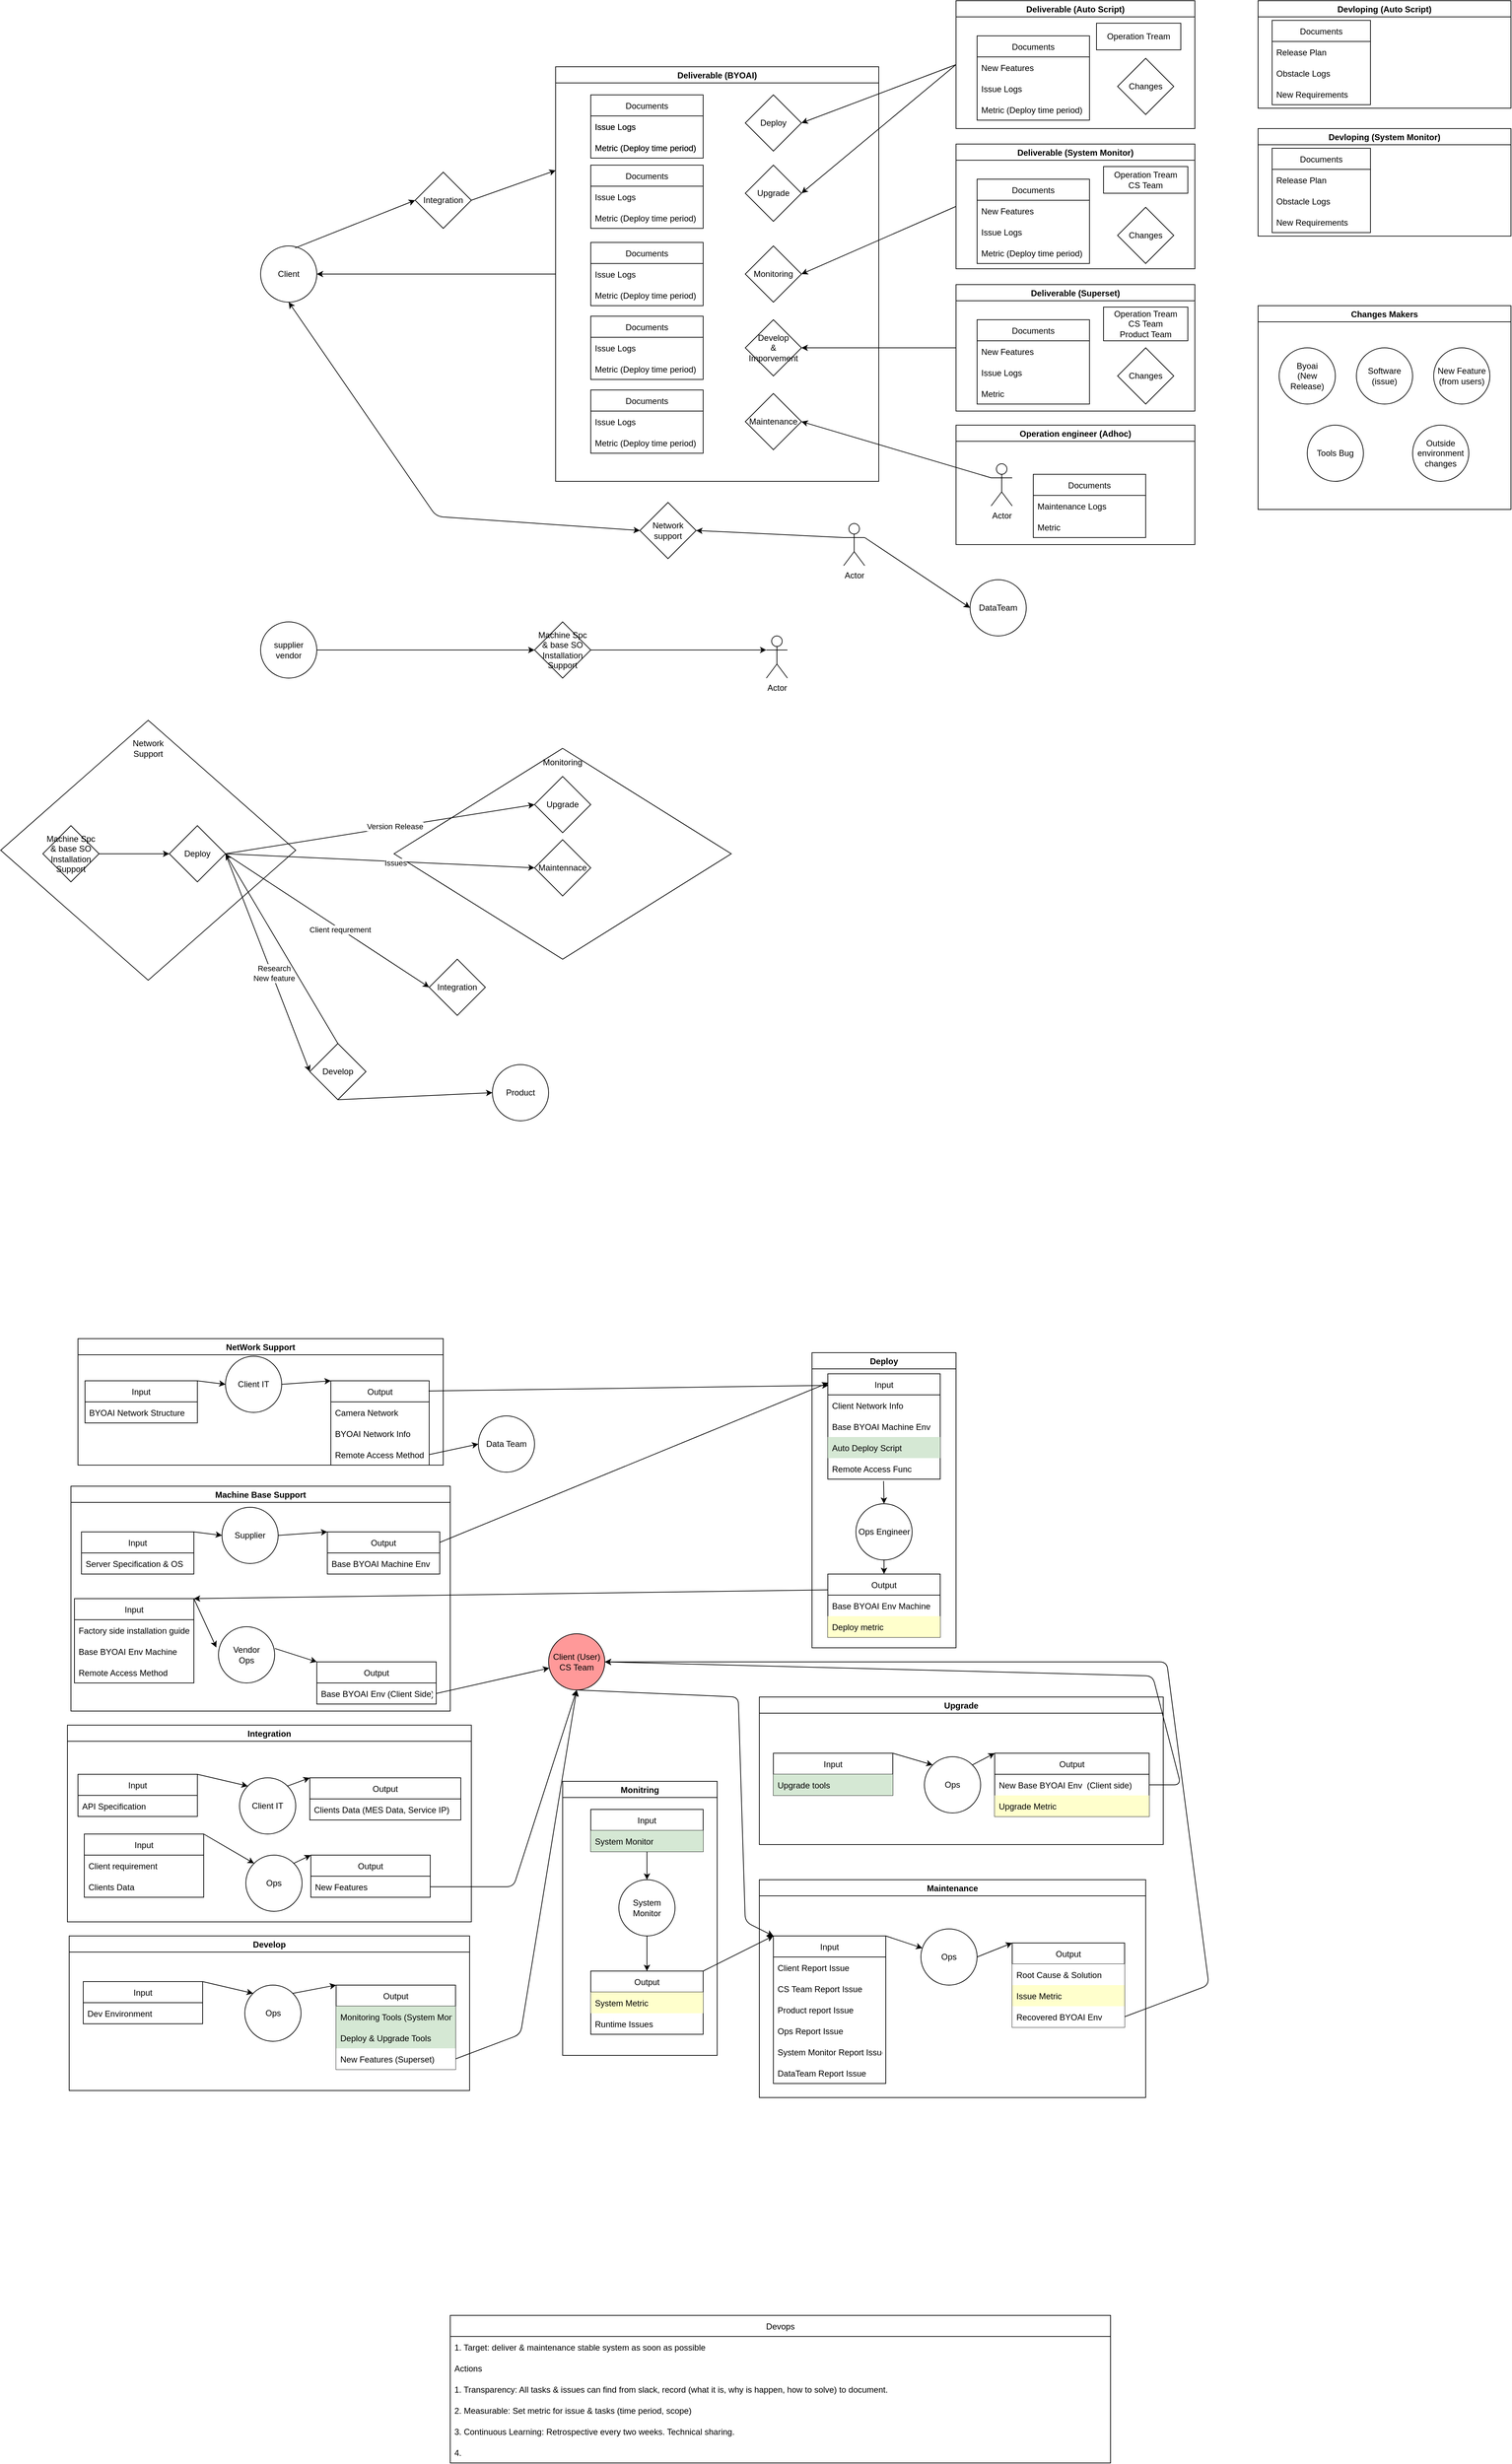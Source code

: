 <mxfile version="15.3.7" type="github">
  <diagram id="cdFiqQCw5QngY2doHux9" name="Page-1">
    <mxGraphModel dx="2067" dy="1109" grid="1" gridSize="10" guides="1" tooltips="1" connect="1" arrows="1" fold="1" page="1" pageScale="1" pageWidth="850" pageHeight="1100" math="0" shadow="0">
      <root>
        <mxCell id="0" />
        <mxCell id="1" parent="0" />
        <mxCell id="TVG5I1HDKWepKC15KVvj-155" value="" style="rhombus;whiteSpace=wrap;html=1;" vertex="1" parent="1">
          <mxGeometry x="60" y="1410" width="420" height="370" as="geometry" />
        </mxCell>
        <mxCell id="TVG5I1HDKWepKC15KVvj-140" value="" style="rhombus;whiteSpace=wrap;html=1;" vertex="1" parent="1">
          <mxGeometry x="620" y="1450" width="480" height="300" as="geometry" />
        </mxCell>
        <mxCell id="TVG5I1HDKWepKC15KVvj-2" value="Deliverable (Auto Script)" style="swimlane;" vertex="1" parent="1">
          <mxGeometry x="1420" y="386" width="340" height="182" as="geometry" />
        </mxCell>
        <mxCell id="TVG5I1HDKWepKC15KVvj-3" value="Documents" style="swimlane;fontStyle=0;childLayout=stackLayout;horizontal=1;startSize=30;horizontalStack=0;resizeParent=1;resizeParentMax=0;resizeLast=0;collapsible=1;marginBottom=0;" vertex="1" parent="TVG5I1HDKWepKC15KVvj-2">
          <mxGeometry x="30" y="50" width="160" height="120" as="geometry" />
        </mxCell>
        <mxCell id="TVG5I1HDKWepKC15KVvj-4" value="New Features" style="text;strokeColor=none;fillColor=none;align=left;verticalAlign=middle;spacingLeft=4;spacingRight=4;overflow=hidden;points=[[0,0.5],[1,0.5]];portConstraint=eastwest;rotatable=0;" vertex="1" parent="TVG5I1HDKWepKC15KVvj-3">
          <mxGeometry y="30" width="160" height="30" as="geometry" />
        </mxCell>
        <mxCell id="TVG5I1HDKWepKC15KVvj-5" value="Issue Logs" style="text;strokeColor=none;fillColor=none;align=left;verticalAlign=middle;spacingLeft=4;spacingRight=4;overflow=hidden;points=[[0,0.5],[1,0.5]];portConstraint=eastwest;rotatable=0;" vertex="1" parent="TVG5I1HDKWepKC15KVvj-3">
          <mxGeometry y="60" width="160" height="30" as="geometry" />
        </mxCell>
        <mxCell id="TVG5I1HDKWepKC15KVvj-7" value="Metric (Deploy time period)" style="text;strokeColor=none;fillColor=none;align=left;verticalAlign=middle;spacingLeft=4;spacingRight=4;overflow=hidden;points=[[0,0.5],[1,0.5]];portConstraint=eastwest;rotatable=0;" vertex="1" parent="TVG5I1HDKWepKC15KVvj-3">
          <mxGeometry y="90" width="160" height="30" as="geometry" />
        </mxCell>
        <mxCell id="TVG5I1HDKWepKC15KVvj-37" value="Changes" style="rhombus;whiteSpace=wrap;html=1;" vertex="1" parent="TVG5I1HDKWepKC15KVvj-2">
          <mxGeometry x="230" y="82" width="80" height="80" as="geometry" />
        </mxCell>
        <mxCell id="TVG5I1HDKWepKC15KVvj-94" value="Operation Tream" style="rounded=0;whiteSpace=wrap;html=1;" vertex="1" parent="TVG5I1HDKWepKC15KVvj-2">
          <mxGeometry x="200" y="32" width="120" height="38" as="geometry" />
        </mxCell>
        <mxCell id="TVG5I1HDKWepKC15KVvj-9" value="Devloping (Auto Script)" style="swimlane;" vertex="1" parent="1">
          <mxGeometry x="1850" y="386" width="360" height="153" as="geometry" />
        </mxCell>
        <mxCell id="TVG5I1HDKWepKC15KVvj-11" value="Documents" style="swimlane;fontStyle=0;childLayout=stackLayout;horizontal=1;startSize=30;horizontalStack=0;resizeParent=1;resizeParentMax=0;resizeLast=0;collapsible=1;marginBottom=0;" vertex="1" parent="TVG5I1HDKWepKC15KVvj-9">
          <mxGeometry x="20" y="28" width="140" height="120" as="geometry" />
        </mxCell>
        <mxCell id="TVG5I1HDKWepKC15KVvj-12" value="Release Plan" style="text;strokeColor=none;fillColor=none;align=left;verticalAlign=middle;spacingLeft=4;spacingRight=4;overflow=hidden;points=[[0,0.5],[1,0.5]];portConstraint=eastwest;rotatable=0;" vertex="1" parent="TVG5I1HDKWepKC15KVvj-11">
          <mxGeometry y="30" width="140" height="30" as="geometry" />
        </mxCell>
        <mxCell id="TVG5I1HDKWepKC15KVvj-13" value="Obstacle Logs" style="text;strokeColor=none;fillColor=none;align=left;verticalAlign=middle;spacingLeft=4;spacingRight=4;overflow=hidden;points=[[0,0.5],[1,0.5]];portConstraint=eastwest;rotatable=0;" vertex="1" parent="TVG5I1HDKWepKC15KVvj-11">
          <mxGeometry y="60" width="140" height="30" as="geometry" />
        </mxCell>
        <mxCell id="TVG5I1HDKWepKC15KVvj-14" value="New Requirements" style="text;strokeColor=none;fillColor=none;align=left;verticalAlign=middle;spacingLeft=4;spacingRight=4;overflow=hidden;points=[[0,0.5],[1,0.5]];portConstraint=eastwest;rotatable=0;" vertex="1" parent="TVG5I1HDKWepKC15KVvj-11">
          <mxGeometry y="90" width="140" height="30" as="geometry" />
        </mxCell>
        <mxCell id="TVG5I1HDKWepKC15KVvj-23" value="Deliverable (BYOAI)" style="swimlane;" vertex="1" parent="1">
          <mxGeometry x="850" y="480" width="460" height="590" as="geometry" />
        </mxCell>
        <mxCell id="TVG5I1HDKWepKC15KVvj-28" value="Deploy" style="rhombus;whiteSpace=wrap;html=1;" vertex="1" parent="TVG5I1HDKWepKC15KVvj-23">
          <mxGeometry x="270" y="40" width="80" height="80" as="geometry" />
        </mxCell>
        <mxCell id="TVG5I1HDKWepKC15KVvj-29" value="Upgrade" style="rhombus;whiteSpace=wrap;html=1;" vertex="1" parent="TVG5I1HDKWepKC15KVvj-23">
          <mxGeometry x="270" y="140" width="80" height="80" as="geometry" />
        </mxCell>
        <mxCell id="TVG5I1HDKWepKC15KVvj-34" value="Documents" style="swimlane;fontStyle=0;childLayout=stackLayout;horizontal=1;startSize=30;horizontalStack=0;resizeParent=1;resizeParentMax=0;resizeLast=0;collapsible=1;marginBottom=0;" vertex="1" parent="TVG5I1HDKWepKC15KVvj-23">
          <mxGeometry x="50" y="250" width="160" height="90" as="geometry" />
        </mxCell>
        <mxCell id="TVG5I1HDKWepKC15KVvj-35" value="Issue Logs" style="text;strokeColor=none;fillColor=none;align=left;verticalAlign=middle;spacingLeft=4;spacingRight=4;overflow=hidden;points=[[0,0.5],[1,0.5]];portConstraint=eastwest;rotatable=0;" vertex="1" parent="TVG5I1HDKWepKC15KVvj-34">
          <mxGeometry y="30" width="160" height="30" as="geometry" />
        </mxCell>
        <mxCell id="TVG5I1HDKWepKC15KVvj-36" value="Metric (Deploy time period)" style="text;strokeColor=none;fillColor=none;align=left;verticalAlign=middle;spacingLeft=4;spacingRight=4;overflow=hidden;points=[[0,0.5],[1,0.5]];portConstraint=eastwest;rotatable=0;" vertex="1" parent="TVG5I1HDKWepKC15KVvj-34">
          <mxGeometry y="60" width="160" height="30" as="geometry" />
        </mxCell>
        <mxCell id="TVG5I1HDKWepKC15KVvj-24" value="Documents" style="swimlane;fontStyle=0;childLayout=stackLayout;horizontal=1;startSize=30;horizontalStack=0;resizeParent=1;resizeParentMax=0;resizeLast=0;collapsible=1;marginBottom=0;" vertex="1" parent="TVG5I1HDKWepKC15KVvj-23">
          <mxGeometry x="50" y="40" width="160" height="90" as="geometry" />
        </mxCell>
        <mxCell id="TVG5I1HDKWepKC15KVvj-26" value="Issue Logs" style="text;strokeColor=none;fillColor=none;align=left;verticalAlign=middle;spacingLeft=4;spacingRight=4;overflow=hidden;points=[[0,0.5],[1,0.5]];portConstraint=eastwest;rotatable=0;" vertex="1" parent="TVG5I1HDKWepKC15KVvj-24">
          <mxGeometry y="30" width="160" height="30" as="geometry" />
        </mxCell>
        <mxCell id="TVG5I1HDKWepKC15KVvj-27" value="Metric (Deploy time period)" style="text;strokeColor=none;fillColor=none;align=left;verticalAlign=middle;spacingLeft=4;spacingRight=4;overflow=hidden;points=[[0,0.5],[1,0.5]];portConstraint=eastwest;rotatable=0;" vertex="1" parent="TVG5I1HDKWepKC15KVvj-24">
          <mxGeometry y="60" width="160" height="30" as="geometry" />
        </mxCell>
        <mxCell id="TVG5I1HDKWepKC15KVvj-31" value="Documents" style="swimlane;fontStyle=0;childLayout=stackLayout;horizontal=1;startSize=30;horizontalStack=0;resizeParent=1;resizeParentMax=0;resizeLast=0;collapsible=1;marginBottom=0;" vertex="1" parent="TVG5I1HDKWepKC15KVvj-23">
          <mxGeometry x="50" y="140" width="160" height="90" as="geometry" />
        </mxCell>
        <mxCell id="TVG5I1HDKWepKC15KVvj-32" value="Issue Logs" style="text;strokeColor=none;fillColor=none;align=left;verticalAlign=middle;spacingLeft=4;spacingRight=4;overflow=hidden;points=[[0,0.5],[1,0.5]];portConstraint=eastwest;rotatable=0;" vertex="1" parent="TVG5I1HDKWepKC15KVvj-31">
          <mxGeometry y="30" width="160" height="30" as="geometry" />
        </mxCell>
        <mxCell id="TVG5I1HDKWepKC15KVvj-33" value="Metric (Deploy time period)" style="text;strokeColor=none;fillColor=none;align=left;verticalAlign=middle;spacingLeft=4;spacingRight=4;overflow=hidden;points=[[0,0.5],[1,0.5]];portConstraint=eastwest;rotatable=0;" vertex="1" parent="TVG5I1HDKWepKC15KVvj-31">
          <mxGeometry y="60" width="160" height="30" as="geometry" />
        </mxCell>
        <mxCell id="TVG5I1HDKWepKC15KVvj-30" value="Monitoring" style="rhombus;whiteSpace=wrap;html=1;" vertex="1" parent="TVG5I1HDKWepKC15KVvj-23">
          <mxGeometry x="270" y="255" width="80" height="80" as="geometry" />
        </mxCell>
        <mxCell id="TVG5I1HDKWepKC15KVvj-52" value="Documents" style="swimlane;fontStyle=0;childLayout=stackLayout;horizontal=1;startSize=30;horizontalStack=0;resizeParent=1;resizeParentMax=0;resizeLast=0;collapsible=1;marginBottom=0;" vertex="1" parent="TVG5I1HDKWepKC15KVvj-23">
          <mxGeometry x="50" y="355" width="160" height="90" as="geometry" />
        </mxCell>
        <mxCell id="TVG5I1HDKWepKC15KVvj-53" value="Issue Logs" style="text;strokeColor=none;fillColor=none;align=left;verticalAlign=middle;spacingLeft=4;spacingRight=4;overflow=hidden;points=[[0,0.5],[1,0.5]];portConstraint=eastwest;rotatable=0;" vertex="1" parent="TVG5I1HDKWepKC15KVvj-52">
          <mxGeometry y="30" width="160" height="30" as="geometry" />
        </mxCell>
        <mxCell id="TVG5I1HDKWepKC15KVvj-54" value="Metric (Deploy time period)" style="text;strokeColor=none;fillColor=none;align=left;verticalAlign=middle;spacingLeft=4;spacingRight=4;overflow=hidden;points=[[0,0.5],[1,0.5]];portConstraint=eastwest;rotatable=0;" vertex="1" parent="TVG5I1HDKWepKC15KVvj-52">
          <mxGeometry y="60" width="160" height="30" as="geometry" />
        </mxCell>
        <mxCell id="TVG5I1HDKWepKC15KVvj-55" value="Develop&lt;br&gt;&amp;amp;&lt;br&gt;Imporvement" style="rhombus;whiteSpace=wrap;html=1;" vertex="1" parent="TVG5I1HDKWepKC15KVvj-23">
          <mxGeometry x="270" y="360" width="80" height="80" as="geometry" />
        </mxCell>
        <mxCell id="TVG5I1HDKWepKC15KVvj-71" value="Maintenance" style="rhombus;whiteSpace=wrap;html=1;" vertex="1" parent="TVG5I1HDKWepKC15KVvj-23">
          <mxGeometry x="270" y="465" width="80" height="80" as="geometry" />
        </mxCell>
        <mxCell id="TVG5I1HDKWepKC15KVvj-72" value="Documents" style="swimlane;fontStyle=0;childLayout=stackLayout;horizontal=1;startSize=30;horizontalStack=0;resizeParent=1;resizeParentMax=0;resizeLast=0;collapsible=1;marginBottom=0;" vertex="1" parent="TVG5I1HDKWepKC15KVvj-23">
          <mxGeometry x="50" y="460" width="160" height="90" as="geometry" />
        </mxCell>
        <mxCell id="TVG5I1HDKWepKC15KVvj-73" value="Issue Logs" style="text;strokeColor=none;fillColor=none;align=left;verticalAlign=middle;spacingLeft=4;spacingRight=4;overflow=hidden;points=[[0,0.5],[1,0.5]];portConstraint=eastwest;rotatable=0;" vertex="1" parent="TVG5I1HDKWepKC15KVvj-72">
          <mxGeometry y="30" width="160" height="30" as="geometry" />
        </mxCell>
        <mxCell id="TVG5I1HDKWepKC15KVvj-74" value="Metric (Deploy time period)" style="text;strokeColor=none;fillColor=none;align=left;verticalAlign=middle;spacingLeft=4;spacingRight=4;overflow=hidden;points=[[0,0.5],[1,0.5]];portConstraint=eastwest;rotatable=0;" vertex="1" parent="TVG5I1HDKWepKC15KVvj-72">
          <mxGeometry y="60" width="160" height="30" as="geometry" />
        </mxCell>
        <mxCell id="TVG5I1HDKWepKC15KVvj-63" value="Documents" style="swimlane;fontStyle=0;childLayout=stackLayout;horizontal=1;startSize=30;horizontalStack=0;resizeParent=1;resizeParentMax=0;resizeLast=0;collapsible=1;marginBottom=0;" vertex="1" parent="TVG5I1HDKWepKC15KVvj-23">
          <mxGeometry x="50" y="40" width="160" height="90" as="geometry" />
        </mxCell>
        <mxCell id="TVG5I1HDKWepKC15KVvj-64" value="Issue Logs" style="text;strokeColor=none;fillColor=none;align=left;verticalAlign=middle;spacingLeft=4;spacingRight=4;overflow=hidden;points=[[0,0.5],[1,0.5]];portConstraint=eastwest;rotatable=0;" vertex="1" parent="TVG5I1HDKWepKC15KVvj-63">
          <mxGeometry y="30" width="160" height="30" as="geometry" />
        </mxCell>
        <mxCell id="TVG5I1HDKWepKC15KVvj-65" value="Metric (Deploy time period)" style="text;strokeColor=none;fillColor=none;align=left;verticalAlign=middle;spacingLeft=4;spacingRight=4;overflow=hidden;points=[[0,0.5],[1,0.5]];portConstraint=eastwest;rotatable=0;" vertex="1" parent="TVG5I1HDKWepKC15KVvj-63">
          <mxGeometry y="60" width="160" height="30" as="geometry" />
        </mxCell>
        <mxCell id="TVG5I1HDKWepKC15KVvj-38" value="" style="endArrow=classic;html=1;exitX=0;exitY=0.5;exitDx=0;exitDy=0;entryX=1;entryY=0.5;entryDx=0;entryDy=0;" edge="1" parent="1" source="TVG5I1HDKWepKC15KVvj-2" target="TVG5I1HDKWepKC15KVvj-28">
          <mxGeometry width="50" height="50" relative="1" as="geometry">
            <mxPoint x="1400" y="680" as="sourcePoint" />
            <mxPoint x="1450" y="630" as="targetPoint" />
          </mxGeometry>
        </mxCell>
        <mxCell id="TVG5I1HDKWepKC15KVvj-39" value="" style="endArrow=classic;html=1;exitX=0;exitY=0.5;exitDx=0;exitDy=0;entryX=1;entryY=0.5;entryDx=0;entryDy=0;" edge="1" parent="1" source="TVG5I1HDKWepKC15KVvj-2" target="TVG5I1HDKWepKC15KVvj-29">
          <mxGeometry width="50" height="50" relative="1" as="geometry">
            <mxPoint x="1400" y="680" as="sourcePoint" />
            <mxPoint x="1450" y="630" as="targetPoint" />
          </mxGeometry>
        </mxCell>
        <mxCell id="TVG5I1HDKWepKC15KVvj-40" value="Deliverable (System Monitor)" style="swimlane;" vertex="1" parent="1">
          <mxGeometry x="1420" y="590" width="340" height="177.5" as="geometry" />
        </mxCell>
        <mxCell id="TVG5I1HDKWepKC15KVvj-41" value="Documents" style="swimlane;fontStyle=0;childLayout=stackLayout;horizontal=1;startSize=30;horizontalStack=0;resizeParent=1;resizeParentMax=0;resizeLast=0;collapsible=1;marginBottom=0;" vertex="1" parent="TVG5I1HDKWepKC15KVvj-40">
          <mxGeometry x="30" y="50" width="160" height="120" as="geometry" />
        </mxCell>
        <mxCell id="TVG5I1HDKWepKC15KVvj-42" value="New Features" style="text;strokeColor=none;fillColor=none;align=left;verticalAlign=middle;spacingLeft=4;spacingRight=4;overflow=hidden;points=[[0,0.5],[1,0.5]];portConstraint=eastwest;rotatable=0;" vertex="1" parent="TVG5I1HDKWepKC15KVvj-41">
          <mxGeometry y="30" width="160" height="30" as="geometry" />
        </mxCell>
        <mxCell id="TVG5I1HDKWepKC15KVvj-43" value="Issue Logs" style="text;strokeColor=none;fillColor=none;align=left;verticalAlign=middle;spacingLeft=4;spacingRight=4;overflow=hidden;points=[[0,0.5],[1,0.5]];portConstraint=eastwest;rotatable=0;" vertex="1" parent="TVG5I1HDKWepKC15KVvj-41">
          <mxGeometry y="60" width="160" height="30" as="geometry" />
        </mxCell>
        <mxCell id="TVG5I1HDKWepKC15KVvj-44" value="Metric (Deploy time period)" style="text;strokeColor=none;fillColor=none;align=left;verticalAlign=middle;spacingLeft=4;spacingRight=4;overflow=hidden;points=[[0,0.5],[1,0.5]];portConstraint=eastwest;rotatable=0;" vertex="1" parent="TVG5I1HDKWepKC15KVvj-41">
          <mxGeometry y="90" width="160" height="30" as="geometry" />
        </mxCell>
        <mxCell id="TVG5I1HDKWepKC15KVvj-45" value="Changes" style="rhombus;whiteSpace=wrap;html=1;" vertex="1" parent="TVG5I1HDKWepKC15KVvj-40">
          <mxGeometry x="230" y="90" width="80" height="80" as="geometry" />
        </mxCell>
        <mxCell id="TVG5I1HDKWepKC15KVvj-96" value="Operation Tream&lt;br&gt;CS Team" style="rounded=0;whiteSpace=wrap;html=1;" vertex="1" parent="TVG5I1HDKWepKC15KVvj-40">
          <mxGeometry x="210" y="32" width="120" height="38" as="geometry" />
        </mxCell>
        <mxCell id="TVG5I1HDKWepKC15KVvj-46" value="" style="endArrow=classic;html=1;exitX=0;exitY=0.5;exitDx=0;exitDy=0;entryX=1;entryY=0.5;entryDx=0;entryDy=0;" edge="1" parent="1" source="TVG5I1HDKWepKC15KVvj-40" target="TVG5I1HDKWepKC15KVvj-30">
          <mxGeometry width="50" height="50" relative="1" as="geometry">
            <mxPoint x="1350" y="680" as="sourcePoint" />
            <mxPoint x="1400" y="630" as="targetPoint" />
          </mxGeometry>
        </mxCell>
        <mxCell id="TVG5I1HDKWepKC15KVvj-47" value="Devloping (System Monitor)" style="swimlane;" vertex="1" parent="1">
          <mxGeometry x="1850" y="568" width="360" height="153" as="geometry" />
        </mxCell>
        <mxCell id="TVG5I1HDKWepKC15KVvj-48" value="Documents" style="swimlane;fontStyle=0;childLayout=stackLayout;horizontal=1;startSize=30;horizontalStack=0;resizeParent=1;resizeParentMax=0;resizeLast=0;collapsible=1;marginBottom=0;" vertex="1" parent="TVG5I1HDKWepKC15KVvj-47">
          <mxGeometry x="20" y="28" width="140" height="120" as="geometry" />
        </mxCell>
        <mxCell id="TVG5I1HDKWepKC15KVvj-49" value="Release Plan" style="text;strokeColor=none;fillColor=none;align=left;verticalAlign=middle;spacingLeft=4;spacingRight=4;overflow=hidden;points=[[0,0.5],[1,0.5]];portConstraint=eastwest;rotatable=0;" vertex="1" parent="TVG5I1HDKWepKC15KVvj-48">
          <mxGeometry y="30" width="140" height="30" as="geometry" />
        </mxCell>
        <mxCell id="TVG5I1HDKWepKC15KVvj-50" value="Obstacle Logs" style="text;strokeColor=none;fillColor=none;align=left;verticalAlign=middle;spacingLeft=4;spacingRight=4;overflow=hidden;points=[[0,0.5],[1,0.5]];portConstraint=eastwest;rotatable=0;" vertex="1" parent="TVG5I1HDKWepKC15KVvj-48">
          <mxGeometry y="60" width="140" height="30" as="geometry" />
        </mxCell>
        <mxCell id="TVG5I1HDKWepKC15KVvj-51" value="New Requirements" style="text;strokeColor=none;fillColor=none;align=left;verticalAlign=middle;spacingLeft=4;spacingRight=4;overflow=hidden;points=[[0,0.5],[1,0.5]];portConstraint=eastwest;rotatable=0;" vertex="1" parent="TVG5I1HDKWepKC15KVvj-48">
          <mxGeometry y="90" width="140" height="30" as="geometry" />
        </mxCell>
        <mxCell id="TVG5I1HDKWepKC15KVvj-56" value="Deliverable (Superset)" style="swimlane;" vertex="1" parent="1">
          <mxGeometry x="1420" y="790" width="340" height="180" as="geometry" />
        </mxCell>
        <mxCell id="TVG5I1HDKWepKC15KVvj-57" value="Documents" style="swimlane;fontStyle=0;childLayout=stackLayout;horizontal=1;startSize=30;horizontalStack=0;resizeParent=1;resizeParentMax=0;resizeLast=0;collapsible=1;marginBottom=0;" vertex="1" parent="TVG5I1HDKWepKC15KVvj-56">
          <mxGeometry x="30" y="50" width="160" height="120" as="geometry" />
        </mxCell>
        <mxCell id="TVG5I1HDKWepKC15KVvj-58" value="New Features" style="text;strokeColor=none;fillColor=none;align=left;verticalAlign=middle;spacingLeft=4;spacingRight=4;overflow=hidden;points=[[0,0.5],[1,0.5]];portConstraint=eastwest;rotatable=0;" vertex="1" parent="TVG5I1HDKWepKC15KVvj-57">
          <mxGeometry y="30" width="160" height="30" as="geometry" />
        </mxCell>
        <mxCell id="TVG5I1HDKWepKC15KVvj-59" value="Issue Logs" style="text;strokeColor=none;fillColor=none;align=left;verticalAlign=middle;spacingLeft=4;spacingRight=4;overflow=hidden;points=[[0,0.5],[1,0.5]];portConstraint=eastwest;rotatable=0;" vertex="1" parent="TVG5I1HDKWepKC15KVvj-57">
          <mxGeometry y="60" width="160" height="30" as="geometry" />
        </mxCell>
        <mxCell id="TVG5I1HDKWepKC15KVvj-60" value="Metric" style="text;strokeColor=none;fillColor=none;align=left;verticalAlign=middle;spacingLeft=4;spacingRight=4;overflow=hidden;points=[[0,0.5],[1,0.5]];portConstraint=eastwest;rotatable=0;" vertex="1" parent="TVG5I1HDKWepKC15KVvj-57">
          <mxGeometry y="90" width="160" height="30" as="geometry" />
        </mxCell>
        <mxCell id="TVG5I1HDKWepKC15KVvj-61" value="Changes" style="rhombus;whiteSpace=wrap;html=1;" vertex="1" parent="TVG5I1HDKWepKC15KVvj-56">
          <mxGeometry x="230" y="90" width="80" height="80" as="geometry" />
        </mxCell>
        <mxCell id="TVG5I1HDKWepKC15KVvj-97" value="Operation Tream&lt;br&gt;CS Team&lt;br&gt;Product Team" style="rounded=0;whiteSpace=wrap;html=1;" vertex="1" parent="TVG5I1HDKWepKC15KVvj-56">
          <mxGeometry x="210" y="32" width="120" height="48" as="geometry" />
        </mxCell>
        <mxCell id="TVG5I1HDKWepKC15KVvj-62" value="" style="endArrow=classic;html=1;exitX=0;exitY=0.5;exitDx=0;exitDy=0;entryX=1;entryY=0.5;entryDx=0;entryDy=0;" edge="1" parent="1" source="TVG5I1HDKWepKC15KVvj-56" target="TVG5I1HDKWepKC15KVvj-55">
          <mxGeometry width="50" height="50" relative="1" as="geometry">
            <mxPoint x="1560" y="830" as="sourcePoint" />
            <mxPoint x="1610" y="780" as="targetPoint" />
          </mxGeometry>
        </mxCell>
        <mxCell id="TVG5I1HDKWepKC15KVvj-70" value="" style="endArrow=classic;html=1;exitX=0;exitY=0.333;exitDx=0;exitDy=0;exitPerimeter=0;entryX=1;entryY=0.5;entryDx=0;entryDy=0;" edge="1" parent="1" source="TVG5I1HDKWepKC15KVvj-69" target="TVG5I1HDKWepKC15KVvj-71">
          <mxGeometry width="50" height="50" relative="1" as="geometry">
            <mxPoint x="1350" y="1090" as="sourcePoint" />
            <mxPoint x="1250" y="1130" as="targetPoint" />
          </mxGeometry>
        </mxCell>
        <mxCell id="TVG5I1HDKWepKC15KVvj-77" value="Operation engineer (Adhoc)" style="swimlane;startSize=23;" vertex="1" parent="1">
          <mxGeometry x="1420" y="990" width="340" height="170" as="geometry" />
        </mxCell>
        <mxCell id="TVG5I1HDKWepKC15KVvj-83" value="Documents" style="swimlane;fontStyle=0;childLayout=stackLayout;horizontal=1;startSize=30;horizontalStack=0;resizeParent=1;resizeParentMax=0;resizeLast=0;collapsible=1;marginBottom=0;" vertex="1" parent="TVG5I1HDKWepKC15KVvj-77">
          <mxGeometry x="110" y="70" width="160" height="90" as="geometry" />
        </mxCell>
        <mxCell id="TVG5I1HDKWepKC15KVvj-85" value="Maintenance Logs" style="text;strokeColor=none;fillColor=none;align=left;verticalAlign=middle;spacingLeft=4;spacingRight=4;overflow=hidden;points=[[0,0.5],[1,0.5]];portConstraint=eastwest;rotatable=0;" vertex="1" parent="TVG5I1HDKWepKC15KVvj-83">
          <mxGeometry y="30" width="160" height="30" as="geometry" />
        </mxCell>
        <mxCell id="TVG5I1HDKWepKC15KVvj-86" value="Metric" style="text;strokeColor=none;fillColor=none;align=left;verticalAlign=middle;spacingLeft=4;spacingRight=4;overflow=hidden;points=[[0,0.5],[1,0.5]];portConstraint=eastwest;rotatable=0;" vertex="1" parent="TVG5I1HDKWepKC15KVvj-83">
          <mxGeometry y="60" width="160" height="30" as="geometry" />
        </mxCell>
        <mxCell id="TVG5I1HDKWepKC15KVvj-69" value="Actor" style="shape=umlActor;verticalLabelPosition=bottom;verticalAlign=top;html=1;outlineConnect=0;" vertex="1" parent="TVG5I1HDKWepKC15KVvj-77">
          <mxGeometry x="50" y="55" width="30" height="60" as="geometry" />
        </mxCell>
        <mxCell id="TVG5I1HDKWepKC15KVvj-88" value="Changes Makers" style="swimlane;" vertex="1" parent="1">
          <mxGeometry x="1850" y="820" width="360" height="290" as="geometry" />
        </mxCell>
        <mxCell id="TVG5I1HDKWepKC15KVvj-89" value="Software (issue)" style="ellipse;whiteSpace=wrap;html=1;aspect=fixed;" vertex="1" parent="TVG5I1HDKWepKC15KVvj-88">
          <mxGeometry x="140" y="60" width="80" height="80" as="geometry" />
        </mxCell>
        <mxCell id="TVG5I1HDKWepKC15KVvj-90" value="Byoai&lt;br&gt;(New Release)" style="ellipse;whiteSpace=wrap;html=1;aspect=fixed;" vertex="1" parent="TVG5I1HDKWepKC15KVvj-88">
          <mxGeometry x="30" y="60" width="80" height="80" as="geometry" />
        </mxCell>
        <mxCell id="TVG5I1HDKWepKC15KVvj-91" value="New Feature&lt;br&gt;(from users)" style="ellipse;whiteSpace=wrap;html=1;aspect=fixed;" vertex="1" parent="TVG5I1HDKWepKC15KVvj-88">
          <mxGeometry x="250" y="60" width="80" height="80" as="geometry" />
        </mxCell>
        <mxCell id="TVG5I1HDKWepKC15KVvj-92" value="Tools Bug" style="ellipse;whiteSpace=wrap;html=1;aspect=fixed;" vertex="1" parent="TVG5I1HDKWepKC15KVvj-88">
          <mxGeometry x="70" y="170" width="80" height="80" as="geometry" />
        </mxCell>
        <mxCell id="TVG5I1HDKWepKC15KVvj-93" value="Outside environment changes" style="ellipse;whiteSpace=wrap;html=1;aspect=fixed;" vertex="1" parent="TVG5I1HDKWepKC15KVvj-88">
          <mxGeometry x="220" y="170" width="80" height="80" as="geometry" />
        </mxCell>
        <mxCell id="TVG5I1HDKWepKC15KVvj-106" value="" style="endArrow=classic;html=1;exitX=0;exitY=0.5;exitDx=0;exitDy=0;" edge="1" parent="1" source="TVG5I1HDKWepKC15KVvj-23" target="TVG5I1HDKWepKC15KVvj-107">
          <mxGeometry width="50" height="50" relative="1" as="geometry">
            <mxPoint x="1000" y="800" as="sourcePoint" />
            <mxPoint x="670" y="775" as="targetPoint" />
          </mxGeometry>
        </mxCell>
        <mxCell id="TVG5I1HDKWepKC15KVvj-107" value="Client" style="ellipse;whiteSpace=wrap;html=1;aspect=fixed;" vertex="1" parent="1">
          <mxGeometry x="430" y="735" width="80" height="80" as="geometry" />
        </mxCell>
        <mxCell id="TVG5I1HDKWepKC15KVvj-109" value="Actor" style="shape=umlActor;verticalLabelPosition=bottom;verticalAlign=top;html=1;outlineConnect=0;" vertex="1" parent="1">
          <mxGeometry x="1260" y="1130" width="30" height="60" as="geometry" />
        </mxCell>
        <mxCell id="TVG5I1HDKWepKC15KVvj-110" value="" style="endArrow=classic;html=1;exitX=0;exitY=0.333;exitDx=0;exitDy=0;exitPerimeter=0;entryX=1;entryY=0.5;entryDx=0;entryDy=0;" edge="1" parent="1" source="TVG5I1HDKWepKC15KVvj-109" target="TVG5I1HDKWepKC15KVvj-122">
          <mxGeometry width="50" height="50" relative="1" as="geometry">
            <mxPoint x="1000" y="1010" as="sourcePoint" />
            <mxPoint x="1080" y="1150" as="targetPoint" />
          </mxGeometry>
        </mxCell>
        <mxCell id="TVG5I1HDKWepKC15KVvj-118" value="" style="endArrow=classic;startArrow=classic;html=1;exitX=0.5;exitY=1;exitDx=0;exitDy=0;entryX=0;entryY=0.5;entryDx=0;entryDy=0;" edge="1" parent="1" source="TVG5I1HDKWepKC15KVvj-107" target="TVG5I1HDKWepKC15KVvj-122">
          <mxGeometry width="50" height="50" relative="1" as="geometry">
            <mxPoint x="1260" y="1150" as="sourcePoint" />
            <mxPoint x="960" y="1150" as="targetPoint" />
            <Array as="points">
              <mxPoint x="680" y="1120" />
            </Array>
          </mxGeometry>
        </mxCell>
        <mxCell id="TVG5I1HDKWepKC15KVvj-121" value="" style="endArrow=classic;html=1;exitX=1;exitY=0.333;exitDx=0;exitDy=0;exitPerimeter=0;entryX=0;entryY=0.5;entryDx=0;entryDy=0;" edge="1" parent="1" source="TVG5I1HDKWepKC15KVvj-109" target="TVG5I1HDKWepKC15KVvj-123">
          <mxGeometry width="50" height="50" relative="1" as="geometry">
            <mxPoint x="1260" y="1150" as="sourcePoint" />
            <mxPoint x="1460" y="1290" as="targetPoint" />
          </mxGeometry>
        </mxCell>
        <mxCell id="TVG5I1HDKWepKC15KVvj-122" value="Network support" style="rhombus;whiteSpace=wrap;html=1;" vertex="1" parent="1">
          <mxGeometry x="970" y="1100" width="80" height="80" as="geometry" />
        </mxCell>
        <mxCell id="TVG5I1HDKWepKC15KVvj-123" value="DataTeam" style="ellipse;whiteSpace=wrap;html=1;aspect=fixed;" vertex="1" parent="1">
          <mxGeometry x="1440" y="1210" width="80" height="80" as="geometry" />
        </mxCell>
        <mxCell id="TVG5I1HDKWepKC15KVvj-124" value="" style="endArrow=classic;html=1;exitX=0.613;exitY=0.037;exitDx=0;exitDy=0;exitPerimeter=0;entryX=0;entryY=0.5;entryDx=0;entryDy=0;" edge="1" parent="1" source="TVG5I1HDKWepKC15KVvj-107" target="TVG5I1HDKWepKC15KVvj-125">
          <mxGeometry width="50" height="50" relative="1" as="geometry">
            <mxPoint x="1260" y="830" as="sourcePoint" />
            <mxPoint x="580" y="640" as="targetPoint" />
          </mxGeometry>
        </mxCell>
        <mxCell id="TVG5I1HDKWepKC15KVvj-125" value="Integration" style="rhombus;whiteSpace=wrap;html=1;" vertex="1" parent="1">
          <mxGeometry x="650" y="630" width="80" height="80" as="geometry" />
        </mxCell>
        <mxCell id="TVG5I1HDKWepKC15KVvj-126" value="" style="endArrow=classic;html=1;exitX=1;exitY=0.5;exitDx=0;exitDy=0;entryX=0;entryY=0.25;entryDx=0;entryDy=0;" edge="1" parent="1" source="TVG5I1HDKWepKC15KVvj-125" target="TVG5I1HDKWepKC15KVvj-23">
          <mxGeometry width="50" height="50" relative="1" as="geometry">
            <mxPoint x="1260" y="830" as="sourcePoint" />
            <mxPoint x="1310" y="780" as="targetPoint" />
          </mxGeometry>
        </mxCell>
        <mxCell id="TVG5I1HDKWepKC15KVvj-127" value="supplier&lt;br&gt;vendor" style="ellipse;whiteSpace=wrap;html=1;aspect=fixed;" vertex="1" parent="1">
          <mxGeometry x="430" y="1270" width="80" height="80" as="geometry" />
        </mxCell>
        <mxCell id="TVG5I1HDKWepKC15KVvj-128" value="" style="endArrow=classic;html=1;exitX=1;exitY=0.5;exitDx=0;exitDy=0;entryX=0;entryY=0.5;entryDx=0;entryDy=0;" edge="1" parent="1" source="TVG5I1HDKWepKC15KVvj-127" target="TVG5I1HDKWepKC15KVvj-129">
          <mxGeometry width="50" height="50" relative="1" as="geometry">
            <mxPoint x="760" y="1250" as="sourcePoint" />
            <mxPoint x="900" y="1320" as="targetPoint" />
          </mxGeometry>
        </mxCell>
        <mxCell id="TVG5I1HDKWepKC15KVvj-129" value="Machine Spc &amp;amp; base SO Installation&lt;br&gt;Support" style="rhombus;whiteSpace=wrap;html=1;" vertex="1" parent="1">
          <mxGeometry x="820" y="1270" width="80" height="80" as="geometry" />
        </mxCell>
        <mxCell id="TVG5I1HDKWepKC15KVvj-130" value="" style="endArrow=classic;html=1;exitX=1;exitY=0.5;exitDx=0;exitDy=0;entryX=0;entryY=0.333;entryDx=0;entryDy=0;entryPerimeter=0;" edge="1" parent="1" source="TVG5I1HDKWepKC15KVvj-129" target="TVG5I1HDKWepKC15KVvj-131">
          <mxGeometry width="50" height="50" relative="1" as="geometry">
            <mxPoint x="760" y="1220" as="sourcePoint" />
            <mxPoint x="1160" y="1310" as="targetPoint" />
          </mxGeometry>
        </mxCell>
        <mxCell id="TVG5I1HDKWepKC15KVvj-131" value="Actor" style="shape=umlActor;verticalLabelPosition=bottom;verticalAlign=top;html=1;outlineConnect=0;" vertex="1" parent="1">
          <mxGeometry x="1150" y="1290" width="30" height="60" as="geometry" />
        </mxCell>
        <mxCell id="TVG5I1HDKWepKC15KVvj-133" value="Deploy" style="rhombus;whiteSpace=wrap;html=1;" vertex="1" parent="1">
          <mxGeometry x="300" y="1560" width="80" height="80" as="geometry" />
        </mxCell>
        <mxCell id="TVG5I1HDKWepKC15KVvj-136" value="" style="endArrow=classic;html=1;exitX=1;exitY=0.5;exitDx=0;exitDy=0;entryX=0;entryY=0.5;entryDx=0;entryDy=0;" edge="1" parent="1" source="TVG5I1HDKWepKC15KVvj-133" target="TVG5I1HDKWepKC15KVvj-138">
          <mxGeometry width="50" height="50" relative="1" as="geometry">
            <mxPoint x="1000" y="1810" as="sourcePoint" />
            <mxPoint x="840" y="1680" as="targetPoint" />
          </mxGeometry>
        </mxCell>
        <mxCell id="TVG5I1HDKWepKC15KVvj-137" value="Version Release" style="edgeLabel;html=1;align=center;verticalAlign=middle;resizable=0;points=[];" vertex="1" connectable="0" parent="TVG5I1HDKWepKC15KVvj-136">
          <mxGeometry x="0.094" y="1" relative="1" as="geometry">
            <mxPoint as="offset" />
          </mxGeometry>
        </mxCell>
        <mxCell id="TVG5I1HDKWepKC15KVvj-138" value="Upgrade" style="rhombus;whiteSpace=wrap;html=1;" vertex="1" parent="1">
          <mxGeometry x="820" y="1490" width="80" height="80" as="geometry" />
        </mxCell>
        <mxCell id="TVG5I1HDKWepKC15KVvj-142" value="" style="endArrow=classic;html=1;exitX=1;exitY=0.5;exitDx=0;exitDy=0;entryX=0;entryY=0.5;entryDx=0;entryDy=0;" edge="1" parent="1" source="TVG5I1HDKWepKC15KVvj-133" target="TVG5I1HDKWepKC15KVvj-143">
          <mxGeometry width="50" height="50" relative="1" as="geometry">
            <mxPoint x="1000" y="1380" as="sourcePoint" />
            <mxPoint x="890" y="1750" as="targetPoint" />
          </mxGeometry>
        </mxCell>
        <mxCell id="TVG5I1HDKWepKC15KVvj-145" value="Issues" style="edgeLabel;html=1;align=center;verticalAlign=middle;resizable=0;points=[];" vertex="1" connectable="0" parent="TVG5I1HDKWepKC15KVvj-142">
          <mxGeometry x="0.1" y="-2" relative="1" as="geometry">
            <mxPoint as="offset" />
          </mxGeometry>
        </mxCell>
        <mxCell id="TVG5I1HDKWepKC15KVvj-143" value="Maintennace" style="rhombus;whiteSpace=wrap;html=1;" vertex="1" parent="1">
          <mxGeometry x="820" y="1580" width="80" height="80" as="geometry" />
        </mxCell>
        <mxCell id="TVG5I1HDKWepKC15KVvj-146" value="" style="endArrow=classic;html=1;exitX=1;exitY=0.5;exitDx=0;exitDy=0;entryX=0;entryY=0.5;entryDx=0;entryDy=0;" edge="1" parent="1" source="TVG5I1HDKWepKC15KVvj-133" target="TVG5I1HDKWepKC15KVvj-149">
          <mxGeometry width="50" height="50" relative="1" as="geometry">
            <mxPoint x="1000" y="1560" as="sourcePoint" />
            <mxPoint x="480" y="1810" as="targetPoint" />
            <Array as="points" />
          </mxGeometry>
        </mxCell>
        <mxCell id="TVG5I1HDKWepKC15KVvj-147" value="Research &lt;br&gt;New feature" style="edgeLabel;html=1;align=center;verticalAlign=middle;resizable=0;points=[];" vertex="1" connectable="0" parent="TVG5I1HDKWepKC15KVvj-146">
          <mxGeometry x="0.105" y="3" relative="1" as="geometry">
            <mxPoint as="offset" />
          </mxGeometry>
        </mxCell>
        <mxCell id="TVG5I1HDKWepKC15KVvj-149" value="Develop" style="rhombus;whiteSpace=wrap;html=1;" vertex="1" parent="1">
          <mxGeometry x="500" y="1870" width="80" height="80" as="geometry" />
        </mxCell>
        <mxCell id="TVG5I1HDKWepKC15KVvj-150" value="Monitoring" style="text;html=1;strokeColor=none;fillColor=none;align=center;verticalAlign=middle;whiteSpace=wrap;rounded=0;" vertex="1" parent="1">
          <mxGeometry x="840" y="1460" width="40" height="20" as="geometry" />
        </mxCell>
        <mxCell id="TVG5I1HDKWepKC15KVvj-151" value="Machine Spc &amp;amp; base SO Installation&lt;br&gt;Support" style="rhombus;whiteSpace=wrap;html=1;" vertex="1" parent="1">
          <mxGeometry x="120" y="1560" width="80" height="80" as="geometry" />
        </mxCell>
        <mxCell id="TVG5I1HDKWepKC15KVvj-152" value="" style="endArrow=classic;html=1;exitX=1;exitY=0.5;exitDx=0;exitDy=0;entryX=0;entryY=0.5;entryDx=0;entryDy=0;" edge="1" parent="1" source="TVG5I1HDKWepKC15KVvj-151" target="TVG5I1HDKWepKC15KVvj-133">
          <mxGeometry width="50" height="50" relative="1" as="geometry">
            <mxPoint x="1010" y="1490" as="sourcePoint" />
            <mxPoint x="1060" y="1440" as="targetPoint" />
          </mxGeometry>
        </mxCell>
        <mxCell id="TVG5I1HDKWepKC15KVvj-153" value="" style="endArrow=classic;html=1;exitX=1;exitY=0.5;exitDx=0;exitDy=0;entryX=0;entryY=0.5;entryDx=0;entryDy=0;" edge="1" parent="1" source="TVG5I1HDKWepKC15KVvj-133" target="TVG5I1HDKWepKC15KVvj-154">
          <mxGeometry width="50" height="50" relative="1" as="geometry">
            <mxPoint x="810" y="1470" as="sourcePoint" />
            <mxPoint x="380" y="1860" as="targetPoint" />
          </mxGeometry>
        </mxCell>
        <mxCell id="TVG5I1HDKWepKC15KVvj-157" value="Client requrement" style="edgeLabel;html=1;align=center;verticalAlign=middle;resizable=0;points=[];" vertex="1" connectable="0" parent="TVG5I1HDKWepKC15KVvj-153">
          <mxGeometry x="0.125" y="-1" relative="1" as="geometry">
            <mxPoint as="offset" />
          </mxGeometry>
        </mxCell>
        <mxCell id="TVG5I1HDKWepKC15KVvj-154" value="Integration" style="rhombus;whiteSpace=wrap;html=1;" vertex="1" parent="1">
          <mxGeometry x="670" y="1750" width="80" height="80" as="geometry" />
        </mxCell>
        <mxCell id="TVG5I1HDKWepKC15KVvj-156" value="Network Support" style="text;html=1;strokeColor=none;fillColor=none;align=center;verticalAlign=middle;whiteSpace=wrap;rounded=0;" vertex="1" parent="1">
          <mxGeometry x="250" y="1440" width="40" height="20" as="geometry" />
        </mxCell>
        <mxCell id="TVG5I1HDKWepKC15KVvj-158" value="" style="endArrow=classic;html=1;exitX=0.5;exitY=0;exitDx=0;exitDy=0;" edge="1" parent="1" source="TVG5I1HDKWepKC15KVvj-149">
          <mxGeometry width="50" height="50" relative="1" as="geometry">
            <mxPoint x="600" y="1880" as="sourcePoint" />
            <mxPoint x="380" y="1600" as="targetPoint" />
          </mxGeometry>
        </mxCell>
        <mxCell id="TVG5I1HDKWepKC15KVvj-159" value="" style="endArrow=classic;html=1;exitX=0.5;exitY=1;exitDx=0;exitDy=0;entryX=0;entryY=0.5;entryDx=0;entryDy=0;" edge="1" parent="1" source="TVG5I1HDKWepKC15KVvj-149" target="TVG5I1HDKWepKC15KVvj-160">
          <mxGeometry width="50" height="50" relative="1" as="geometry">
            <mxPoint x="460" y="1700" as="sourcePoint" />
            <mxPoint x="680" y="2070" as="targetPoint" />
          </mxGeometry>
        </mxCell>
        <mxCell id="TVG5I1HDKWepKC15KVvj-160" value="Product" style="ellipse;whiteSpace=wrap;html=1;aspect=fixed;" vertex="1" parent="1">
          <mxGeometry x="760" y="1900" width="80" height="80" as="geometry" />
        </mxCell>
        <mxCell id="TVG5I1HDKWepKC15KVvj-161" value="NetWork Support" style="swimlane;" vertex="1" parent="1">
          <mxGeometry x="170" y="2290" width="520" height="180" as="geometry" />
        </mxCell>
        <mxCell id="TVG5I1HDKWepKC15KVvj-169" value="Client IT" style="ellipse;whiteSpace=wrap;html=1;aspect=fixed;" vertex="1" parent="TVG5I1HDKWepKC15KVvj-161">
          <mxGeometry x="210" y="25" width="80" height="80" as="geometry" />
        </mxCell>
        <mxCell id="TVG5I1HDKWepKC15KVvj-171" value="Output" style="swimlane;fontStyle=0;childLayout=stackLayout;horizontal=1;startSize=30;horizontalStack=0;resizeParent=1;resizeParentMax=0;resizeLast=0;collapsible=1;marginBottom=0;" vertex="1" parent="TVG5I1HDKWepKC15KVvj-161">
          <mxGeometry x="360" y="60" width="140" height="120" as="geometry" />
        </mxCell>
        <mxCell id="TVG5I1HDKWepKC15KVvj-173" value="Camera Network" style="text;strokeColor=none;fillColor=none;align=left;verticalAlign=middle;spacingLeft=4;spacingRight=4;overflow=hidden;points=[[0,0.5],[1,0.5]];portConstraint=eastwest;rotatable=0;" vertex="1" parent="TVG5I1HDKWepKC15KVvj-171">
          <mxGeometry y="30" width="140" height="30" as="geometry" />
        </mxCell>
        <mxCell id="TVG5I1HDKWepKC15KVvj-202" value="BYOAI Network Info" style="text;strokeColor=none;fillColor=none;align=left;verticalAlign=middle;spacingLeft=4;spacingRight=4;overflow=hidden;points=[[0,0.5],[1,0.5]];portConstraint=eastwest;rotatable=0;" vertex="1" parent="TVG5I1HDKWepKC15KVvj-171">
          <mxGeometry y="60" width="140" height="30" as="geometry" />
        </mxCell>
        <mxCell id="TVG5I1HDKWepKC15KVvj-250" value="Remote Access Method" style="text;strokeColor=none;fillColor=none;align=left;verticalAlign=middle;spacingLeft=4;spacingRight=4;overflow=hidden;points=[[0,0.5],[1,0.5]];portConstraint=eastwest;rotatable=0;" vertex="1" parent="TVG5I1HDKWepKC15KVvj-171">
          <mxGeometry y="90" width="140" height="30" as="geometry" />
        </mxCell>
        <mxCell id="TVG5I1HDKWepKC15KVvj-170" value="" style="endArrow=classic;html=1;exitX=1;exitY=0.5;exitDx=0;exitDy=0;entryX=0;entryY=0;entryDx=0;entryDy=0;" edge="1" parent="TVG5I1HDKWepKC15KVvj-161" source="TVG5I1HDKWepKC15KVvj-169" target="TVG5I1HDKWepKC15KVvj-171">
          <mxGeometry width="50" height="50" relative="1" as="geometry">
            <mxPoint x="570" y="250" as="sourcePoint" />
            <mxPoint x="342" y="60" as="targetPoint" />
          </mxGeometry>
        </mxCell>
        <mxCell id="TVG5I1HDKWepKC15KVvj-182" value="Input" style="swimlane;fontStyle=0;childLayout=stackLayout;horizontal=1;startSize=30;horizontalStack=0;resizeParent=1;resizeParentMax=0;resizeLast=0;collapsible=1;marginBottom=0;" vertex="1" parent="TVG5I1HDKWepKC15KVvj-161">
          <mxGeometry x="10" y="60" width="160" height="60" as="geometry" />
        </mxCell>
        <mxCell id="TVG5I1HDKWepKC15KVvj-183" value="BYOAI Network Structure" style="text;strokeColor=none;fillColor=none;align=left;verticalAlign=middle;spacingLeft=4;spacingRight=4;overflow=hidden;points=[[0,0.5],[1,0.5]];portConstraint=eastwest;rotatable=0;" vertex="1" parent="TVG5I1HDKWepKC15KVvj-182">
          <mxGeometry y="30" width="160" height="30" as="geometry" />
        </mxCell>
        <mxCell id="TVG5I1HDKWepKC15KVvj-185" value="" style="endArrow=classic;html=1;exitX=1;exitY=0;exitDx=0;exitDy=0;entryX=0;entryY=0.5;entryDx=0;entryDy=0;" edge="1" parent="TVG5I1HDKWepKC15KVvj-161" source="TVG5I1HDKWepKC15KVvj-182" target="TVG5I1HDKWepKC15KVvj-169">
          <mxGeometry width="50" height="50" relative="1" as="geometry">
            <mxPoint x="490" y="250" as="sourcePoint" />
            <mxPoint x="540" y="200" as="targetPoint" />
          </mxGeometry>
        </mxCell>
        <mxCell id="TVG5I1HDKWepKC15KVvj-164" value="Develop" style="swimlane;startSize=23;" vertex="1" parent="1">
          <mxGeometry x="157.5" y="3140" width="570" height="220" as="geometry" />
        </mxCell>
        <mxCell id="TVG5I1HDKWepKC15KVvj-260" value="Ops" style="ellipse;whiteSpace=wrap;html=1;aspect=fixed;" vertex="1" parent="TVG5I1HDKWepKC15KVvj-164">
          <mxGeometry x="250" y="70" width="80" height="80" as="geometry" />
        </mxCell>
        <mxCell id="TVG5I1HDKWepKC15KVvj-261" value="Output" style="swimlane;fontStyle=0;childLayout=stackLayout;horizontal=1;startSize=30;horizontalStack=0;resizeParent=1;resizeParentMax=0;resizeLast=0;collapsible=1;marginBottom=0;" vertex="1" parent="TVG5I1HDKWepKC15KVvj-164">
          <mxGeometry x="380" y="70" width="170" height="120" as="geometry" />
        </mxCell>
        <mxCell id="TVG5I1HDKWepKC15KVvj-262" value="Monitoring Tools (System Monitor)" style="text;strokeColor=none;fillColor=#D5E8D4;align=left;verticalAlign=middle;spacingLeft=4;spacingRight=4;overflow=hidden;points=[[0,0.5],[1,0.5]];portConstraint=eastwest;rotatable=0;" vertex="1" parent="TVG5I1HDKWepKC15KVvj-261">
          <mxGeometry y="30" width="170" height="30" as="geometry" />
        </mxCell>
        <mxCell id="TVG5I1HDKWepKC15KVvj-263" value="Deploy &amp; Upgrade Tools" style="text;strokeColor=none;fillColor=#D5E8D4;align=left;verticalAlign=middle;spacingLeft=4;spacingRight=4;overflow=hidden;points=[[0,0.5],[1,0.5]];portConstraint=eastwest;rotatable=0;" vertex="1" parent="TVG5I1HDKWepKC15KVvj-261">
          <mxGeometry y="60" width="170" height="30" as="geometry" />
        </mxCell>
        <mxCell id="TVG5I1HDKWepKC15KVvj-316" value="New Features (Superset)" style="text;strokeColor=none;fillColor=#FFFFFF;align=left;verticalAlign=middle;spacingLeft=4;spacingRight=4;overflow=hidden;points=[[0,0.5],[1,0.5]];portConstraint=eastwest;rotatable=0;" vertex="1" parent="TVG5I1HDKWepKC15KVvj-261">
          <mxGeometry y="90" width="170" height="30" as="geometry" />
        </mxCell>
        <mxCell id="TVG5I1HDKWepKC15KVvj-264" value="" style="endArrow=classic;html=1;exitX=1;exitY=0;exitDx=0;exitDy=0;entryX=0;entryY=0;entryDx=0;entryDy=0;" edge="1" parent="TVG5I1HDKWepKC15KVvj-164" source="TVG5I1HDKWepKC15KVvj-260" target="TVG5I1HDKWepKC15KVvj-261">
          <mxGeometry width="50" height="50" relative="1" as="geometry">
            <mxPoint x="710" y="20" as="sourcePoint" />
            <mxPoint x="760" y="-30" as="targetPoint" />
          </mxGeometry>
        </mxCell>
        <mxCell id="TVG5I1HDKWepKC15KVvj-266" value="Input" style="swimlane;fontStyle=0;childLayout=stackLayout;horizontal=1;startSize=30;horizontalStack=0;resizeParent=1;resizeParentMax=0;resizeLast=0;collapsible=1;marginBottom=0;" vertex="1" parent="TVG5I1HDKWepKC15KVvj-164">
          <mxGeometry x="20" y="65" width="170" height="60" as="geometry" />
        </mxCell>
        <mxCell id="TVG5I1HDKWepKC15KVvj-267" value="Dev Environment" style="text;strokeColor=none;fillColor=none;align=left;verticalAlign=middle;spacingLeft=4;spacingRight=4;overflow=hidden;points=[[0,0.5],[1,0.5]];portConstraint=eastwest;rotatable=0;" vertex="1" parent="TVG5I1HDKWepKC15KVvj-266">
          <mxGeometry y="30" width="170" height="30" as="geometry" />
        </mxCell>
        <mxCell id="TVG5I1HDKWepKC15KVvj-269" value="" style="endArrow=classic;html=1;exitX=1;exitY=0;exitDx=0;exitDy=0;entryX=0;entryY=0;entryDx=0;entryDy=0;" edge="1" parent="TVG5I1HDKWepKC15KVvj-164" source="TVG5I1HDKWepKC15KVvj-266" target="TVG5I1HDKWepKC15KVvj-260">
          <mxGeometry width="50" height="50" relative="1" as="geometry">
            <mxPoint x="590" y="-120" as="sourcePoint" />
            <mxPoint x="640" y="-170" as="targetPoint" />
          </mxGeometry>
        </mxCell>
        <mxCell id="TVG5I1HDKWepKC15KVvj-165" value="Monitring" style="swimlane;" vertex="1" parent="1">
          <mxGeometry x="860" y="2920" width="220" height="390" as="geometry" />
        </mxCell>
        <mxCell id="TVG5I1HDKWepKC15KVvj-212" value="Input" style="swimlane;fontStyle=0;childLayout=stackLayout;horizontal=1;startSize=30;horizontalStack=0;resizeParent=1;resizeParentMax=0;resizeLast=0;collapsible=1;marginBottom=0;" vertex="1" parent="TVG5I1HDKWepKC15KVvj-165">
          <mxGeometry x="40" y="40" width="160" height="60" as="geometry" />
        </mxCell>
        <mxCell id="TVG5I1HDKWepKC15KVvj-215" value="System Monitor" style="text;strokeColor=none;fillColor=#D5E8D4;align=left;verticalAlign=middle;spacingLeft=4;spacingRight=4;overflow=hidden;points=[[0,0.5],[1,0.5]];portConstraint=eastwest;rotatable=0;" vertex="1" parent="TVG5I1HDKWepKC15KVvj-212">
          <mxGeometry y="30" width="160" height="30" as="geometry" />
        </mxCell>
        <mxCell id="TVG5I1HDKWepKC15KVvj-218" value="System Monitor" style="ellipse;whiteSpace=wrap;html=1;aspect=fixed;" vertex="1" parent="TVG5I1HDKWepKC15KVvj-165">
          <mxGeometry x="80" y="140" width="80" height="80" as="geometry" />
        </mxCell>
        <mxCell id="TVG5I1HDKWepKC15KVvj-217" value="" style="endArrow=classic;html=1;exitX=0.5;exitY=1;exitDx=0;exitDy=0;" edge="1" parent="TVG5I1HDKWepKC15KVvj-165" source="TVG5I1HDKWepKC15KVvj-212" target="TVG5I1HDKWepKC15KVvj-218">
          <mxGeometry width="50" height="50" relative="1" as="geometry">
            <mxPoint x="190" y="40" as="sourcePoint" />
            <mxPoint x="260" y="90" as="targetPoint" />
          </mxGeometry>
        </mxCell>
        <mxCell id="TVG5I1HDKWepKC15KVvj-221" value="Output" style="swimlane;fontStyle=0;childLayout=stackLayout;horizontal=1;startSize=30;horizontalStack=0;resizeParent=1;resizeParentMax=0;resizeLast=0;collapsible=1;marginBottom=0;" vertex="1" parent="TVG5I1HDKWepKC15KVvj-165">
          <mxGeometry x="40" y="270" width="160" height="90" as="geometry" />
        </mxCell>
        <mxCell id="TVG5I1HDKWepKC15KVvj-222" value="System Metric" style="text;strokeColor=none;fillColor=#FFFFCC;align=left;verticalAlign=middle;spacingLeft=4;spacingRight=4;overflow=hidden;points=[[0,0.5],[1,0.5]];portConstraint=eastwest;rotatable=0;" vertex="1" parent="TVG5I1HDKWepKC15KVvj-221">
          <mxGeometry y="30" width="160" height="30" as="geometry" />
        </mxCell>
        <mxCell id="TVG5I1HDKWepKC15KVvj-223" value="Runtime Issues" style="text;strokeColor=none;fillColor=none;align=left;verticalAlign=middle;spacingLeft=4;spacingRight=4;overflow=hidden;points=[[0,0.5],[1,0.5]];portConstraint=eastwest;rotatable=0;" vertex="1" parent="TVG5I1HDKWepKC15KVvj-221">
          <mxGeometry y="60" width="160" height="30" as="geometry" />
        </mxCell>
        <mxCell id="TVG5I1HDKWepKC15KVvj-219" value="" style="endArrow=classic;html=1;exitX=0.5;exitY=1;exitDx=0;exitDy=0;entryX=0.5;entryY=0;entryDx=0;entryDy=0;" edge="1" parent="TVG5I1HDKWepKC15KVvj-165" source="TVG5I1HDKWepKC15KVvj-218" target="TVG5I1HDKWepKC15KVvj-221">
          <mxGeometry width="50" height="50" relative="1" as="geometry">
            <mxPoint x="200" y="30" as="sourcePoint" />
            <mxPoint x="450" y="80" as="targetPoint" />
          </mxGeometry>
        </mxCell>
        <mxCell id="TVG5I1HDKWepKC15KVvj-166" value="Upgrade" style="swimlane;" vertex="1" parent="1">
          <mxGeometry x="1140" y="2800" width="575" height="210" as="geometry" />
        </mxCell>
        <mxCell id="TVG5I1HDKWepKC15KVvj-272" value="Ops" style="ellipse;whiteSpace=wrap;html=1;aspect=fixed;" vertex="1" parent="TVG5I1HDKWepKC15KVvj-166">
          <mxGeometry x="235" y="85" width="80" height="80" as="geometry" />
        </mxCell>
        <mxCell id="TVG5I1HDKWepKC15KVvj-273" value="Output" style="swimlane;fontStyle=0;childLayout=stackLayout;horizontal=1;startSize=30;horizontalStack=0;resizeParent=1;resizeParentMax=0;resizeLast=0;collapsible=1;marginBottom=0;" vertex="1" parent="TVG5I1HDKWepKC15KVvj-166">
          <mxGeometry x="335" y="80" width="220" height="90" as="geometry" />
        </mxCell>
        <mxCell id="TVG5I1HDKWepKC15KVvj-275" value="New Base BYOAI Env  (Client side)" style="text;strokeColor=none;fillColor=none;align=left;verticalAlign=middle;spacingLeft=4;spacingRight=4;overflow=hidden;points=[[0,0.5],[1,0.5]];portConstraint=eastwest;rotatable=0;" vertex="1" parent="TVG5I1HDKWepKC15KVvj-273">
          <mxGeometry y="30" width="220" height="30" as="geometry" />
        </mxCell>
        <mxCell id="TVG5I1HDKWepKC15KVvj-285" value="Upgrade Metric" style="text;strokeColor=none;fillColor=#FFFFCC;align=left;verticalAlign=middle;spacingLeft=4;spacingRight=4;overflow=hidden;points=[[0,0.5],[1,0.5]];portConstraint=eastwest;rotatable=0;" vertex="1" parent="TVG5I1HDKWepKC15KVvj-273">
          <mxGeometry y="60" width="220" height="30" as="geometry" />
        </mxCell>
        <mxCell id="TVG5I1HDKWepKC15KVvj-276" value="" style="endArrow=classic;html=1;exitX=1;exitY=0;exitDx=0;exitDy=0;entryX=0;entryY=0;entryDx=0;entryDy=0;" edge="1" parent="TVG5I1HDKWepKC15KVvj-166" source="TVG5I1HDKWepKC15KVvj-272" target="TVG5I1HDKWepKC15KVvj-273">
          <mxGeometry width="50" height="50" relative="1" as="geometry">
            <mxPoint x="510" y="-2895" as="sourcePoint" />
            <mxPoint x="560" y="-2945" as="targetPoint" />
          </mxGeometry>
        </mxCell>
        <mxCell id="TVG5I1HDKWepKC15KVvj-277" value="Input" style="swimlane;fontStyle=0;childLayout=stackLayout;horizontal=1;startSize=30;horizontalStack=0;resizeParent=1;resizeParentMax=0;resizeLast=0;collapsible=1;marginBottom=0;" vertex="1" parent="TVG5I1HDKWepKC15KVvj-166">
          <mxGeometry x="20" y="80" width="170" height="60" as="geometry" />
        </mxCell>
        <mxCell id="TVG5I1HDKWepKC15KVvj-280" value="Upgrade tools" style="text;strokeColor=none;fillColor=#D5E8D4;align=left;verticalAlign=middle;spacingLeft=4;spacingRight=4;overflow=hidden;points=[[0,0.5],[1,0.5]];portConstraint=eastwest;rotatable=0;" vertex="1" parent="TVG5I1HDKWepKC15KVvj-277">
          <mxGeometry y="30" width="170" height="30" as="geometry" />
        </mxCell>
        <mxCell id="TVG5I1HDKWepKC15KVvj-279" value="" style="endArrow=classic;html=1;exitX=1;exitY=0;exitDx=0;exitDy=0;entryX=0;entryY=0;entryDx=0;entryDy=0;" edge="1" parent="TVG5I1HDKWepKC15KVvj-166" source="TVG5I1HDKWepKC15KVvj-277" target="TVG5I1HDKWepKC15KVvj-272">
          <mxGeometry width="50" height="50" relative="1" as="geometry">
            <mxPoint x="390" y="-3035" as="sourcePoint" />
            <mxPoint x="440" y="-3085" as="targetPoint" />
          </mxGeometry>
        </mxCell>
        <mxCell id="TVG5I1HDKWepKC15KVvj-167" value="Maintenance" style="swimlane;startSize=23;" vertex="1" parent="1">
          <mxGeometry x="1140" y="3060" width="550" height="310" as="geometry" />
        </mxCell>
        <mxCell id="TVG5I1HDKWepKC15KVvj-287" value="Input" style="swimlane;fontStyle=0;childLayout=stackLayout;horizontal=1;startSize=30;horizontalStack=0;resizeParent=1;resizeParentMax=0;resizeLast=0;collapsible=1;marginBottom=0;" vertex="1" parent="TVG5I1HDKWepKC15KVvj-167">
          <mxGeometry x="20" y="80" width="160" height="210" as="geometry" />
        </mxCell>
        <mxCell id="TVG5I1HDKWepKC15KVvj-288" value="Client Report Issue" style="text;strokeColor=none;fillColor=none;align=left;verticalAlign=middle;spacingLeft=4;spacingRight=4;overflow=hidden;points=[[0,0.5],[1,0.5]];portConstraint=eastwest;rotatable=0;" vertex="1" parent="TVG5I1HDKWepKC15KVvj-287">
          <mxGeometry y="30" width="160" height="30" as="geometry" />
        </mxCell>
        <mxCell id="TVG5I1HDKWepKC15KVvj-289" value="CS Team Report Issue" style="text;strokeColor=none;fillColor=none;align=left;verticalAlign=middle;spacingLeft=4;spacingRight=4;overflow=hidden;points=[[0,0.5],[1,0.5]];portConstraint=eastwest;rotatable=0;" vertex="1" parent="TVG5I1HDKWepKC15KVvj-287">
          <mxGeometry y="60" width="160" height="30" as="geometry" />
        </mxCell>
        <mxCell id="TVG5I1HDKWepKC15KVvj-296" value="Product report Issue" style="text;strokeColor=none;fillColor=none;align=left;verticalAlign=middle;spacingLeft=4;spacingRight=4;overflow=hidden;points=[[0,0.5],[1,0.5]];portConstraint=eastwest;rotatable=0;" vertex="1" parent="TVG5I1HDKWepKC15KVvj-287">
          <mxGeometry y="90" width="160" height="30" as="geometry" />
        </mxCell>
        <mxCell id="TVG5I1HDKWepKC15KVvj-297" value="Ops Report Issue" style="text;strokeColor=none;fillColor=none;align=left;verticalAlign=middle;spacingLeft=4;spacingRight=4;overflow=hidden;points=[[0,0.5],[1,0.5]];portConstraint=eastwest;rotatable=0;" vertex="1" parent="TVG5I1HDKWepKC15KVvj-287">
          <mxGeometry y="120" width="160" height="30" as="geometry" />
        </mxCell>
        <mxCell id="TVG5I1HDKWepKC15KVvj-298" value="System Monitor Report Issue" style="text;strokeColor=none;fillColor=none;align=left;verticalAlign=middle;spacingLeft=4;spacingRight=4;overflow=hidden;points=[[0,0.5],[1,0.5]];portConstraint=eastwest;rotatable=0;" vertex="1" parent="TVG5I1HDKWepKC15KVvj-287">
          <mxGeometry y="150" width="160" height="30" as="geometry" />
        </mxCell>
        <mxCell id="TVG5I1HDKWepKC15KVvj-299" value="DataTeam Report Issue" style="text;strokeColor=none;fillColor=none;align=left;verticalAlign=middle;spacingLeft=4;spacingRight=4;overflow=hidden;points=[[0,0.5],[1,0.5]];portConstraint=eastwest;rotatable=0;" vertex="1" parent="TVG5I1HDKWepKC15KVvj-287">
          <mxGeometry y="180" width="160" height="30" as="geometry" />
        </mxCell>
        <mxCell id="TVG5I1HDKWepKC15KVvj-290" value="Ops" style="ellipse;whiteSpace=wrap;html=1;aspect=fixed;" vertex="1" parent="TVG5I1HDKWepKC15KVvj-167">
          <mxGeometry x="230" y="70" width="80" height="80" as="geometry" />
        </mxCell>
        <mxCell id="TVG5I1HDKWepKC15KVvj-291" value="" style="endArrow=classic;html=1;exitX=1;exitY=0;exitDx=0;exitDy=0;" edge="1" parent="TVG5I1HDKWepKC15KVvj-167" source="TVG5I1HDKWepKC15KVvj-287" target="TVG5I1HDKWepKC15KVvj-290">
          <mxGeometry width="50" height="50" relative="1" as="geometry">
            <mxPoint x="-985" y="-2735" as="sourcePoint" />
            <mxPoint x="-915" y="-2685" as="targetPoint" />
          </mxGeometry>
        </mxCell>
        <mxCell id="TVG5I1HDKWepKC15KVvj-292" value="Output" style="swimlane;fontStyle=0;childLayout=stackLayout;horizontal=1;startSize=30;horizontalStack=0;resizeParent=1;resizeParentMax=0;resizeLast=0;collapsible=1;marginBottom=0;" vertex="1" parent="TVG5I1HDKWepKC15KVvj-167">
          <mxGeometry x="360" y="90" width="160" height="120" as="geometry" />
        </mxCell>
        <mxCell id="TVG5I1HDKWepKC15KVvj-293" value="Root Cause &amp; Solution" style="text;strokeColor=none;fillColor=#FFFFFF;align=left;verticalAlign=middle;spacingLeft=4;spacingRight=4;overflow=hidden;points=[[0,0.5],[1,0.5]];portConstraint=eastwest;rotatable=0;" vertex="1" parent="TVG5I1HDKWepKC15KVvj-292">
          <mxGeometry y="30" width="160" height="30" as="geometry" />
        </mxCell>
        <mxCell id="TVG5I1HDKWepKC15KVvj-294" value="Issue Metric" style="text;strokeColor=none;fillColor=#FFFFCC;align=left;verticalAlign=middle;spacingLeft=4;spacingRight=4;overflow=hidden;points=[[0,0.5],[1,0.5]];portConstraint=eastwest;rotatable=0;" vertex="1" parent="TVG5I1HDKWepKC15KVvj-292">
          <mxGeometry y="60" width="160" height="30" as="geometry" />
        </mxCell>
        <mxCell id="TVG5I1HDKWepKC15KVvj-313" value="Recovered BYOAI Env" style="text;strokeColor=none;fillColor=#FFFFFF;align=left;verticalAlign=middle;spacingLeft=4;spacingRight=4;overflow=hidden;points=[[0,0.5],[1,0.5]];portConstraint=eastwest;rotatable=0;" vertex="1" parent="TVG5I1HDKWepKC15KVvj-292">
          <mxGeometry y="90" width="160" height="30" as="geometry" />
        </mxCell>
        <mxCell id="TVG5I1HDKWepKC15KVvj-295" value="" style="endArrow=classic;html=1;exitX=1;exitY=0.5;exitDx=0;exitDy=0;entryX=0;entryY=0;entryDx=0;entryDy=0;" edge="1" parent="TVG5I1HDKWepKC15KVvj-167" source="TVG5I1HDKWepKC15KVvj-290" target="TVG5I1HDKWepKC15KVvj-292">
          <mxGeometry width="50" height="50" relative="1" as="geometry">
            <mxPoint x="-985" y="-2745" as="sourcePoint" />
            <mxPoint x="-735" y="-2695" as="targetPoint" />
          </mxGeometry>
        </mxCell>
        <mxCell id="TVG5I1HDKWepKC15KVvj-168" value="Integration" style="swimlane;startSize=23;" vertex="1" parent="1">
          <mxGeometry x="155" y="2840" width="575" height="280" as="geometry" />
        </mxCell>
        <mxCell id="TVG5I1HDKWepKC15KVvj-301" value="Ops" style="ellipse;whiteSpace=wrap;html=1;aspect=fixed;" vertex="1" parent="TVG5I1HDKWepKC15KVvj-168">
          <mxGeometry x="254" y="185" width="80" height="80" as="geometry" />
        </mxCell>
        <mxCell id="TVG5I1HDKWepKC15KVvj-302" value="Output" style="swimlane;fontStyle=0;childLayout=stackLayout;horizontal=1;startSize=30;horizontalStack=0;resizeParent=1;resizeParentMax=0;resizeLast=0;collapsible=1;marginBottom=0;" vertex="1" parent="TVG5I1HDKWepKC15KVvj-168">
          <mxGeometry x="346.5" y="185" width="170" height="60" as="geometry" />
        </mxCell>
        <mxCell id="TVG5I1HDKWepKC15KVvj-318" value="New Features" style="text;strokeColor=none;fillColor=none;align=left;verticalAlign=middle;spacingLeft=4;spacingRight=4;overflow=hidden;points=[[0,0.5],[1,0.5]];portConstraint=eastwest;rotatable=0;" vertex="1" parent="TVG5I1HDKWepKC15KVvj-302">
          <mxGeometry y="30" width="170" height="30" as="geometry" />
        </mxCell>
        <mxCell id="TVG5I1HDKWepKC15KVvj-305" value="" style="endArrow=classic;html=1;exitX=1;exitY=0;exitDx=0;exitDy=0;entryX=0;entryY=0;entryDx=0;entryDy=0;" edge="1" parent="TVG5I1HDKWepKC15KVvj-168" source="TVG5I1HDKWepKC15KVvj-301" target="TVG5I1HDKWepKC15KVvj-302">
          <mxGeometry width="50" height="50" relative="1" as="geometry">
            <mxPoint x="515" y="-3255" as="sourcePoint" />
            <mxPoint x="565" y="-3305" as="targetPoint" />
          </mxGeometry>
        </mxCell>
        <mxCell id="TVG5I1HDKWepKC15KVvj-306" value="Input" style="swimlane;fontStyle=0;childLayout=stackLayout;horizontal=1;startSize=30;horizontalStack=0;resizeParent=1;resizeParentMax=0;resizeLast=0;collapsible=1;marginBottom=0;" vertex="1" parent="TVG5I1HDKWepKC15KVvj-168">
          <mxGeometry x="24" y="155" width="170" height="90" as="geometry" />
        </mxCell>
        <mxCell id="TVG5I1HDKWepKC15KVvj-307" value="Client requirement" style="text;strokeColor=none;fillColor=none;align=left;verticalAlign=middle;spacingLeft=4;spacingRight=4;overflow=hidden;points=[[0,0.5],[1,0.5]];portConstraint=eastwest;rotatable=0;" vertex="1" parent="TVG5I1HDKWepKC15KVvj-306">
          <mxGeometry y="30" width="170" height="30" as="geometry" />
        </mxCell>
        <mxCell id="TVG5I1HDKWepKC15KVvj-319" value="Clients Data" style="text;strokeColor=none;fillColor=none;align=left;verticalAlign=middle;spacingLeft=4;spacingRight=4;overflow=hidden;points=[[0,0.5],[1,0.5]];portConstraint=eastwest;rotatable=0;" vertex="1" parent="TVG5I1HDKWepKC15KVvj-306">
          <mxGeometry y="60" width="170" height="30" as="geometry" />
        </mxCell>
        <mxCell id="TVG5I1HDKWepKC15KVvj-308" value="" style="endArrow=classic;html=1;exitX=1;exitY=0;exitDx=0;exitDy=0;entryX=0;entryY=0;entryDx=0;entryDy=0;" edge="1" parent="TVG5I1HDKWepKC15KVvj-168" source="TVG5I1HDKWepKC15KVvj-306" target="TVG5I1HDKWepKC15KVvj-301">
          <mxGeometry width="50" height="50" relative="1" as="geometry">
            <mxPoint x="404" y="-3295" as="sourcePoint" />
            <mxPoint x="454" y="-3345" as="targetPoint" />
          </mxGeometry>
        </mxCell>
        <mxCell id="TVG5I1HDKWepKC15KVvj-320" value="Client IT" style="ellipse;whiteSpace=wrap;html=1;aspect=fixed;" vertex="1" parent="TVG5I1HDKWepKC15KVvj-168">
          <mxGeometry x="245" y="75" width="80" height="80" as="geometry" />
        </mxCell>
        <mxCell id="TVG5I1HDKWepKC15KVvj-321" value="Output" style="swimlane;fontStyle=0;childLayout=stackLayout;horizontal=1;startSize=30;horizontalStack=0;resizeParent=1;resizeParentMax=0;resizeLast=0;collapsible=1;marginBottom=0;" vertex="1" parent="TVG5I1HDKWepKC15KVvj-168">
          <mxGeometry x="345" y="75" width="215" height="60" as="geometry" />
        </mxCell>
        <mxCell id="TVG5I1HDKWepKC15KVvj-322" value="Clients Data (MES Data, Service IP)" style="text;strokeColor=none;fillColor=none;align=left;verticalAlign=middle;spacingLeft=4;spacingRight=4;overflow=hidden;points=[[0,0.5],[1,0.5]];portConstraint=eastwest;rotatable=0;" vertex="1" parent="TVG5I1HDKWepKC15KVvj-321">
          <mxGeometry y="30" width="215" height="30" as="geometry" />
        </mxCell>
        <mxCell id="TVG5I1HDKWepKC15KVvj-323" value="" style="endArrow=classic;html=1;exitX=1;exitY=0;exitDx=0;exitDy=0;entryX=0;entryY=0;entryDx=0;entryDy=0;" edge="1" parent="TVG5I1HDKWepKC15KVvj-168" source="TVG5I1HDKWepKC15KVvj-320" target="TVG5I1HDKWepKC15KVvj-321">
          <mxGeometry width="50" height="50" relative="1" as="geometry">
            <mxPoint x="352.5" y="-6255" as="sourcePoint" />
            <mxPoint x="402.5" y="-6305" as="targetPoint" />
          </mxGeometry>
        </mxCell>
        <mxCell id="TVG5I1HDKWepKC15KVvj-324" value="Input" style="swimlane;fontStyle=0;childLayout=stackLayout;horizontal=1;startSize=30;horizontalStack=0;resizeParent=1;resizeParentMax=0;resizeLast=0;collapsible=1;marginBottom=0;" vertex="1" parent="TVG5I1HDKWepKC15KVvj-168">
          <mxGeometry x="15" y="70" width="170" height="60" as="geometry" />
        </mxCell>
        <mxCell id="TVG5I1HDKWepKC15KVvj-325" value="API Specification" style="text;strokeColor=none;fillColor=none;align=left;verticalAlign=middle;spacingLeft=4;spacingRight=4;overflow=hidden;points=[[0,0.5],[1,0.5]];portConstraint=eastwest;rotatable=0;" vertex="1" parent="TVG5I1HDKWepKC15KVvj-324">
          <mxGeometry y="30" width="170" height="30" as="geometry" />
        </mxCell>
        <mxCell id="TVG5I1HDKWepKC15KVvj-327" value="" style="endArrow=classic;html=1;exitX=1;exitY=0;exitDx=0;exitDy=0;entryX=0;entryY=0;entryDx=0;entryDy=0;" edge="1" parent="TVG5I1HDKWepKC15KVvj-168" source="TVG5I1HDKWepKC15KVvj-324" target="TVG5I1HDKWepKC15KVvj-320">
          <mxGeometry width="50" height="50" relative="1" as="geometry">
            <mxPoint x="240" y="-6245" as="sourcePoint" />
            <mxPoint x="290" y="-6295" as="targetPoint" />
          </mxGeometry>
        </mxCell>
        <mxCell id="TVG5I1HDKWepKC15KVvj-176" value="" style="endArrow=classic;html=1;exitX=1;exitY=0.5;exitDx=0;exitDy=0;entryX=0;entryY=0.5;entryDx=0;entryDy=0;" edge="1" parent="1" source="TVG5I1HDKWepKC15KVvj-250" target="TVG5I1HDKWepKC15KVvj-177">
          <mxGeometry width="50" height="50" relative="1" as="geometry">
            <mxPoint x="630.0" y="2675" as="sourcePoint" />
            <mxPoint x="660" y="2180" as="targetPoint" />
          </mxGeometry>
        </mxCell>
        <mxCell id="TVG5I1HDKWepKC15KVvj-177" value="Data Team" style="ellipse;whiteSpace=wrap;html=1;aspect=fixed;" vertex="1" parent="1">
          <mxGeometry x="740" y="2400" width="80" height="80" as="geometry" />
        </mxCell>
        <mxCell id="TVG5I1HDKWepKC15KVvj-188" value="Machine Base Support" style="swimlane;" vertex="1" parent="1">
          <mxGeometry x="160" y="2500" width="540" height="320" as="geometry" />
        </mxCell>
        <mxCell id="TVG5I1HDKWepKC15KVvj-189" value="Supplier" style="ellipse;whiteSpace=wrap;html=1;aspect=fixed;" vertex="1" parent="TVG5I1HDKWepKC15KVvj-188">
          <mxGeometry x="215" y="30" width="80" height="80" as="geometry" />
        </mxCell>
        <mxCell id="TVG5I1HDKWepKC15KVvj-190" value="Output" style="swimlane;fontStyle=0;childLayout=stackLayout;horizontal=1;startSize=30;horizontalStack=0;resizeParent=1;resizeParentMax=0;resizeLast=0;collapsible=1;marginBottom=0;" vertex="1" parent="TVG5I1HDKWepKC15KVvj-188">
          <mxGeometry x="365" y="65" width="160" height="60" as="geometry" />
        </mxCell>
        <mxCell id="TVG5I1HDKWepKC15KVvj-191" value="Base BYOAI Machine Env" style="text;strokeColor=none;fillColor=none;align=left;verticalAlign=middle;spacingLeft=4;spacingRight=4;overflow=hidden;points=[[0,0.5],[1,0.5]];portConstraint=eastwest;rotatable=0;" vertex="1" parent="TVG5I1HDKWepKC15KVvj-190">
          <mxGeometry y="30" width="160" height="30" as="geometry" />
        </mxCell>
        <mxCell id="TVG5I1HDKWepKC15KVvj-193" value="" style="endArrow=classic;html=1;exitX=1;exitY=0.5;exitDx=0;exitDy=0;entryX=0;entryY=0;entryDx=0;entryDy=0;" edge="1" parent="TVG5I1HDKWepKC15KVvj-188" source="TVG5I1HDKWepKC15KVvj-189" target="TVG5I1HDKWepKC15KVvj-190">
          <mxGeometry width="50" height="50" relative="1" as="geometry">
            <mxPoint x="570" y="250" as="sourcePoint" />
            <mxPoint x="342" y="60" as="targetPoint" />
          </mxGeometry>
        </mxCell>
        <mxCell id="TVG5I1HDKWepKC15KVvj-194" value="Input" style="swimlane;fontStyle=0;childLayout=stackLayout;horizontal=1;startSize=30;horizontalStack=0;resizeParent=1;resizeParentMax=0;resizeLast=0;collapsible=1;marginBottom=0;" vertex="1" parent="TVG5I1HDKWepKC15KVvj-188">
          <mxGeometry x="15" y="65" width="160" height="60" as="geometry" />
        </mxCell>
        <mxCell id="TVG5I1HDKWepKC15KVvj-195" value="Server Specification &amp; OS" style="text;strokeColor=none;fillColor=none;align=left;verticalAlign=middle;spacingLeft=4;spacingRight=4;overflow=hidden;points=[[0,0.5],[1,0.5]];portConstraint=eastwest;rotatable=0;" vertex="1" parent="TVG5I1HDKWepKC15KVvj-194">
          <mxGeometry y="30" width="160" height="30" as="geometry" />
        </mxCell>
        <mxCell id="TVG5I1HDKWepKC15KVvj-196" value="" style="endArrow=classic;html=1;exitX=1;exitY=0;exitDx=0;exitDy=0;entryX=0;entryY=0.5;entryDx=0;entryDy=0;" edge="1" parent="TVG5I1HDKWepKC15KVvj-188" source="TVG5I1HDKWepKC15KVvj-194" target="TVG5I1HDKWepKC15KVvj-189">
          <mxGeometry width="50" height="50" relative="1" as="geometry">
            <mxPoint x="490" y="250" as="sourcePoint" />
            <mxPoint x="540" y="200" as="targetPoint" />
          </mxGeometry>
        </mxCell>
        <mxCell id="TVG5I1HDKWepKC15KVvj-241" value="Input" style="swimlane;fontStyle=0;childLayout=stackLayout;horizontal=1;startSize=30;horizontalStack=0;resizeParent=1;resizeParentMax=0;resizeLast=0;collapsible=1;marginBottom=0;" vertex="1" parent="TVG5I1HDKWepKC15KVvj-188">
          <mxGeometry x="5" y="160" width="170" height="120" as="geometry" />
        </mxCell>
        <mxCell id="TVG5I1HDKWepKC15KVvj-249" value="Factory side installation guide" style="text;strokeColor=none;fillColor=none;align=left;verticalAlign=middle;spacingLeft=4;spacingRight=4;overflow=hidden;points=[[0,0.5],[1,0.5]];portConstraint=eastwest;rotatable=0;" vertex="1" parent="TVG5I1HDKWepKC15KVvj-241">
          <mxGeometry y="30" width="170" height="30" as="geometry" />
        </mxCell>
        <mxCell id="TVG5I1HDKWepKC15KVvj-251" value="Base BYOAI Env Machine" style="text;strokeColor=none;fillColor=none;align=left;verticalAlign=middle;spacingLeft=4;spacingRight=4;overflow=hidden;points=[[0,0.5],[1,0.5]];portConstraint=eastwest;rotatable=0;" vertex="1" parent="TVG5I1HDKWepKC15KVvj-241">
          <mxGeometry y="60" width="170" height="30" as="geometry" />
        </mxCell>
        <mxCell id="TVG5I1HDKWepKC15KVvj-256" value="Remote Access Method" style="text;strokeColor=none;fillColor=none;align=left;verticalAlign=middle;spacingLeft=4;spacingRight=4;overflow=hidden;points=[[0,0.5],[1,0.5]];portConstraint=eastwest;rotatable=0;" vertex="1" parent="TVG5I1HDKWepKC15KVvj-241">
          <mxGeometry y="90" width="170" height="30" as="geometry" />
        </mxCell>
        <mxCell id="TVG5I1HDKWepKC15KVvj-243" value="Vendor&lt;br&gt;Ops" style="ellipse;whiteSpace=wrap;html=1;aspect=fixed;" vertex="1" parent="TVG5I1HDKWepKC15KVvj-188">
          <mxGeometry x="210" y="200" width="80" height="80" as="geometry" />
        </mxCell>
        <mxCell id="TVG5I1HDKWepKC15KVvj-244" value="" style="endArrow=classic;html=1;exitX=1;exitY=0;exitDx=0;exitDy=0;entryX=-0.038;entryY=0.368;entryDx=0;entryDy=0;entryPerimeter=0;" edge="1" parent="TVG5I1HDKWepKC15KVvj-188" source="TVG5I1HDKWepKC15KVvj-241" target="TVG5I1HDKWepKC15KVvj-243">
          <mxGeometry width="50" height="50" relative="1" as="geometry">
            <mxPoint x="740" y="220" as="sourcePoint" />
            <mxPoint x="220" y="150" as="targetPoint" />
          </mxGeometry>
        </mxCell>
        <mxCell id="TVG5I1HDKWepKC15KVvj-245" value="Output" style="swimlane;fontStyle=0;childLayout=stackLayout;horizontal=1;startSize=30;horizontalStack=0;resizeParent=1;resizeParentMax=0;resizeLast=0;collapsible=1;marginBottom=0;" vertex="1" parent="TVG5I1HDKWepKC15KVvj-188">
          <mxGeometry x="350" y="250" width="170" height="60" as="geometry" />
        </mxCell>
        <mxCell id="TVG5I1HDKWepKC15KVvj-246" value="Base BYOAI Env (Client Side)" style="text;strokeColor=none;fillColor=none;align=left;verticalAlign=middle;spacingLeft=4;spacingRight=4;overflow=hidden;points=[[0,0.5],[1,0.5]];portConstraint=eastwest;rotatable=0;" vertex="1" parent="TVG5I1HDKWepKC15KVvj-245">
          <mxGeometry y="30" width="170" height="30" as="geometry" />
        </mxCell>
        <mxCell id="TVG5I1HDKWepKC15KVvj-247" value="" style="endArrow=classic;html=1;exitX=1.005;exitY=0.387;exitDx=0;exitDy=0;exitPerimeter=0;entryX=0;entryY=0;entryDx=0;entryDy=0;" edge="1" parent="TVG5I1HDKWepKC15KVvj-188" source="TVG5I1HDKWepKC15KVvj-243" target="TVG5I1HDKWepKC15KVvj-245">
          <mxGeometry width="50" height="50" relative="1" as="geometry">
            <mxPoint x="740" y="290" as="sourcePoint" />
            <mxPoint x="320" y="290" as="targetPoint" />
          </mxGeometry>
        </mxCell>
        <mxCell id="TVG5I1HDKWepKC15KVvj-224" value="" style="endArrow=classic;html=1;exitX=1;exitY=0.5;exitDx=0;exitDy=0;" edge="1" parent="1" source="TVG5I1HDKWepKC15KVvj-246" target="TVG5I1HDKWepKC15KVvj-225">
          <mxGeometry width="50" height="50" relative="1" as="geometry">
            <mxPoint x="870" y="2810" as="sourcePoint" />
            <mxPoint x="1270" y="2530" as="targetPoint" />
          </mxGeometry>
        </mxCell>
        <mxCell id="TVG5I1HDKWepKC15KVvj-225" value="Client (User)&lt;br&gt;CS Team" style="ellipse;whiteSpace=wrap;html=1;aspect=fixed;fillColor=#FF9999;" vertex="1" parent="1">
          <mxGeometry x="840" y="2710" width="80" height="80" as="geometry" />
        </mxCell>
        <mxCell id="TVG5I1HDKWepKC15KVvj-163" value="Deploy" style="swimlane;" vertex="1" parent="1">
          <mxGeometry x="1215" y="2310" width="205" height="420" as="geometry" />
        </mxCell>
        <mxCell id="TVG5I1HDKWepKC15KVvj-198" value="Ops Engineer" style="ellipse;whiteSpace=wrap;html=1;aspect=fixed;" vertex="1" parent="TVG5I1HDKWepKC15KVvj-163">
          <mxGeometry x="62.5" y="215" width="80" height="80" as="geometry" />
        </mxCell>
        <mxCell id="TVG5I1HDKWepKC15KVvj-199" value="Input" style="swimlane;fontStyle=0;childLayout=stackLayout;horizontal=1;startSize=30;horizontalStack=0;resizeParent=1;resizeParentMax=0;resizeLast=0;collapsible=1;marginBottom=0;" vertex="1" parent="TVG5I1HDKWepKC15KVvj-163">
          <mxGeometry x="22.5" y="30" width="160" height="150" as="geometry" />
        </mxCell>
        <mxCell id="TVG5I1HDKWepKC15KVvj-200" value="Client Network Info" style="text;strokeColor=none;fillColor=none;align=left;verticalAlign=middle;spacingLeft=4;spacingRight=4;overflow=hidden;points=[[0,0.5],[1,0.5]];portConstraint=eastwest;rotatable=0;" vertex="1" parent="TVG5I1HDKWepKC15KVvj-199">
          <mxGeometry y="30" width="160" height="30" as="geometry" />
        </mxCell>
        <mxCell id="TVG5I1HDKWepKC15KVvj-203" value="Base BYOAI Machine Env" style="text;strokeColor=none;fillColor=none;align=left;verticalAlign=middle;spacingLeft=4;spacingRight=4;overflow=hidden;points=[[0,0.5],[1,0.5]];portConstraint=eastwest;rotatable=0;" vertex="1" parent="TVG5I1HDKWepKC15KVvj-199">
          <mxGeometry y="60" width="160" height="30" as="geometry" />
        </mxCell>
        <mxCell id="TVG5I1HDKWepKC15KVvj-205" value="Auto Deploy Script" style="text;strokeColor=none;fillColor=#D5E8D4;align=left;verticalAlign=middle;spacingLeft=4;spacingRight=4;overflow=hidden;points=[[0,0.5],[1,0.5]];portConstraint=eastwest;rotatable=0;" vertex="1" parent="TVG5I1HDKWepKC15KVvj-199">
          <mxGeometry y="90" width="160" height="30" as="geometry" />
        </mxCell>
        <mxCell id="TVG5I1HDKWepKC15KVvj-211" value="Remote Access Func" style="text;strokeColor=none;fillColor=none;align=left;verticalAlign=middle;spacingLeft=4;spacingRight=4;overflow=hidden;points=[[0,0.5],[1,0.5]];portConstraint=eastwest;rotatable=0;" vertex="1" parent="TVG5I1HDKWepKC15KVvj-199">
          <mxGeometry y="120" width="160" height="30" as="geometry" />
        </mxCell>
        <mxCell id="TVG5I1HDKWepKC15KVvj-204" value="" style="endArrow=classic;html=1;exitX=0.496;exitY=1.088;exitDx=0;exitDy=0;entryX=0.5;entryY=0;entryDx=0;entryDy=0;exitPerimeter=0;" edge="1" parent="TVG5I1HDKWepKC15KVvj-163" source="TVG5I1HDKWepKC15KVvj-211" target="TVG5I1HDKWepKC15KVvj-198">
          <mxGeometry width="50" height="50" relative="1" as="geometry">
            <mxPoint x="190" y="-70" as="sourcePoint" />
            <mxPoint x="240" y="-120" as="targetPoint" />
          </mxGeometry>
        </mxCell>
        <mxCell id="TVG5I1HDKWepKC15KVvj-206" value="Output" style="swimlane;fontStyle=0;childLayout=stackLayout;horizontal=1;startSize=30;horizontalStack=0;resizeParent=1;resizeParentMax=0;resizeLast=0;collapsible=1;marginBottom=0;" vertex="1" parent="TVG5I1HDKWepKC15KVvj-163">
          <mxGeometry x="22.5" y="315" width="160" height="90" as="geometry" />
        </mxCell>
        <mxCell id="TVG5I1HDKWepKC15KVvj-208" value="Base BYOAI Env Machine" style="text;strokeColor=none;fillColor=none;align=left;verticalAlign=middle;spacingLeft=4;spacingRight=4;overflow=hidden;points=[[0,0.5],[1,0.5]];portConstraint=eastwest;rotatable=0;" vertex="1" parent="TVG5I1HDKWepKC15KVvj-206">
          <mxGeometry y="30" width="160" height="30" as="geometry" />
        </mxCell>
        <mxCell id="TVG5I1HDKWepKC15KVvj-265" value="Deploy metric" style="text;strokeColor=none;fillColor=#FFFFCC;align=left;verticalAlign=middle;spacingLeft=4;spacingRight=4;overflow=hidden;points=[[0,0.5],[1,0.5]];portConstraint=eastwest;rotatable=0;" vertex="1" parent="TVG5I1HDKWepKC15KVvj-206">
          <mxGeometry y="60" width="160" height="30" as="geometry" />
        </mxCell>
        <mxCell id="TVG5I1HDKWepKC15KVvj-210" value="" style="endArrow=classic;html=1;exitX=0.5;exitY=1;exitDx=0;exitDy=0;entryX=0.5;entryY=0;entryDx=0;entryDy=0;" edge="1" parent="TVG5I1HDKWepKC15KVvj-163" source="TVG5I1HDKWepKC15KVvj-198" target="TVG5I1HDKWepKC15KVvj-206">
          <mxGeometry width="50" height="50" relative="1" as="geometry">
            <mxPoint x="50" y="90" as="sourcePoint" />
            <mxPoint x="100" y="40" as="targetPoint" />
          </mxGeometry>
        </mxCell>
        <mxCell id="TVG5I1HDKWepKC15KVvj-257" value="" style="endArrow=classic;html=1;exitX=0.994;exitY=0.121;exitDx=0;exitDy=0;exitPerimeter=0;entryX=0.006;entryY=0.11;entryDx=0;entryDy=0;entryPerimeter=0;" edge="1" parent="1" source="TVG5I1HDKWepKC15KVvj-171" target="TVG5I1HDKWepKC15KVvj-199">
          <mxGeometry width="50" height="50" relative="1" as="geometry">
            <mxPoint x="830" y="2500" as="sourcePoint" />
            <mxPoint x="880" y="2450" as="targetPoint" />
          </mxGeometry>
        </mxCell>
        <mxCell id="TVG5I1HDKWepKC15KVvj-258" value="" style="endArrow=classic;html=1;exitX=1;exitY=0.25;exitDx=0;exitDy=0;entryX=0.006;entryY=0.085;entryDx=0;entryDy=0;entryPerimeter=0;" edge="1" parent="1" source="TVG5I1HDKWepKC15KVvj-190" target="TVG5I1HDKWepKC15KVvj-199">
          <mxGeometry width="50" height="50" relative="1" as="geometry">
            <mxPoint x="830" y="2500" as="sourcePoint" />
            <mxPoint x="880" y="2450" as="targetPoint" />
          </mxGeometry>
        </mxCell>
        <mxCell id="TVG5I1HDKWepKC15KVvj-259" value="" style="endArrow=classic;html=1;exitX=0;exitY=0.25;exitDx=0;exitDy=0;entryX=1;entryY=0;entryDx=0;entryDy=0;" edge="1" parent="1" source="TVG5I1HDKWepKC15KVvj-206" target="TVG5I1HDKWepKC15KVvj-241">
          <mxGeometry width="50" height="50" relative="1" as="geometry">
            <mxPoint x="830" y="2500" as="sourcePoint" />
            <mxPoint x="880" y="2450" as="targetPoint" />
          </mxGeometry>
        </mxCell>
        <mxCell id="TVG5I1HDKWepKC15KVvj-281" value="" style="endArrow=classic;html=1;exitX=1;exitY=0.5;exitDx=0;exitDy=0;entryX=1;entryY=0.5;entryDx=0;entryDy=0;" edge="1" parent="1" source="TVG5I1HDKWepKC15KVvj-275" target="TVG5I1HDKWepKC15KVvj-225">
          <mxGeometry width="50" height="50" relative="1" as="geometry">
            <mxPoint x="790" y="3300" as="sourcePoint" />
            <mxPoint x="770" y="3510" as="targetPoint" />
            <Array as="points">
              <mxPoint x="1740" y="2925" />
              <mxPoint x="1700" y="2770" />
            </Array>
          </mxGeometry>
        </mxCell>
        <mxCell id="TVG5I1HDKWepKC15KVvj-315" value="" style="endArrow=classic;html=1;exitX=1;exitY=0.5;exitDx=0;exitDy=0;entryX=1;entryY=0.5;entryDx=0;entryDy=0;" edge="1" parent="1" source="TVG5I1HDKWepKC15KVvj-313" target="TVG5I1HDKWepKC15KVvj-225">
          <mxGeometry width="50" height="50" relative="1" as="geometry">
            <mxPoint x="910" y="3230" as="sourcePoint" />
            <mxPoint x="1760" y="2690" as="targetPoint" />
            <Array as="points">
              <mxPoint x="1780" y="3210" />
              <mxPoint x="1720" y="2750" />
            </Array>
          </mxGeometry>
        </mxCell>
        <mxCell id="TVG5I1HDKWepKC15KVvj-317" value="" style="endArrow=classic;html=1;exitX=1;exitY=0.5;exitDx=0;exitDy=0;entryX=0.5;entryY=1;entryDx=0;entryDy=0;" edge="1" parent="1" source="TVG5I1HDKWepKC15KVvj-316" target="TVG5I1HDKWepKC15KVvj-225">
          <mxGeometry width="50" height="50" relative="1" as="geometry">
            <mxPoint x="910" y="3230" as="sourcePoint" />
            <mxPoint x="960" y="3180" as="targetPoint" />
            <Array as="points">
              <mxPoint x="800" y="3280" />
            </Array>
          </mxGeometry>
        </mxCell>
        <mxCell id="TVG5I1HDKWepKC15KVvj-328" value="" style="endArrow=classic;html=1;exitX=1;exitY=0.5;exitDx=0;exitDy=0;entryX=0.5;entryY=1;entryDx=0;entryDy=0;" edge="1" parent="1" source="TVG5I1HDKWepKC15KVvj-318" target="TVG5I1HDKWepKC15KVvj-225">
          <mxGeometry width="50" height="50" relative="1" as="geometry">
            <mxPoint x="910" y="2920" as="sourcePoint" />
            <mxPoint x="960" y="2870" as="targetPoint" />
            <Array as="points">
              <mxPoint x="790" y="3070" />
            </Array>
          </mxGeometry>
        </mxCell>
        <mxCell id="TVG5I1HDKWepKC15KVvj-330" value="" style="endArrow=classic;html=1;exitX=1;exitY=0;exitDx=0;exitDy=0;entryX=0;entryY=0;entryDx=0;entryDy=0;" edge="1" parent="1" source="TVG5I1HDKWepKC15KVvj-221" target="TVG5I1HDKWepKC15KVvj-287">
          <mxGeometry width="50" height="50" relative="1" as="geometry">
            <mxPoint x="800" y="2780" as="sourcePoint" />
            <mxPoint x="850" y="2730" as="targetPoint" />
          </mxGeometry>
        </mxCell>
        <mxCell id="TVG5I1HDKWepKC15KVvj-339" value="Devops" style="swimlane;fontStyle=0;childLayout=stackLayout;horizontal=1;startSize=30;horizontalStack=0;resizeParent=1;resizeParentMax=0;resizeLast=0;collapsible=1;marginBottom=0;fillColor=#FFFFFF;" vertex="1" parent="1">
          <mxGeometry x="700" y="3680" width="940" height="210" as="geometry" />
        </mxCell>
        <mxCell id="TVG5I1HDKWepKC15KVvj-340" value="1. Target: deliver &amp; maintenance stable system as soon as possible" style="text;strokeColor=none;fillColor=none;align=left;verticalAlign=middle;spacingLeft=4;spacingRight=4;overflow=hidden;points=[[0,0.5],[1,0.5]];portConstraint=eastwest;rotatable=0;" vertex="1" parent="TVG5I1HDKWepKC15KVvj-339">
          <mxGeometry y="30" width="940" height="30" as="geometry" />
        </mxCell>
        <mxCell id="TVG5I1HDKWepKC15KVvj-341" value="Actions" style="text;strokeColor=none;fillColor=none;align=left;verticalAlign=middle;spacingLeft=4;spacingRight=4;overflow=hidden;points=[[0,0.5],[1,0.5]];portConstraint=eastwest;rotatable=0;" vertex="1" parent="TVG5I1HDKWepKC15KVvj-339">
          <mxGeometry y="60" width="940" height="30" as="geometry" />
        </mxCell>
        <mxCell id="TVG5I1HDKWepKC15KVvj-342" value="1. Transparency: All tasks &amp; issues can find from slack, record (what it is, why is happen, how to solve) to document." style="text;strokeColor=none;fillColor=none;align=left;verticalAlign=middle;spacingLeft=4;spacingRight=4;overflow=hidden;points=[[0,0.5],[1,0.5]];portConstraint=eastwest;rotatable=0;" vertex="1" parent="TVG5I1HDKWepKC15KVvj-339">
          <mxGeometry y="90" width="940" height="30" as="geometry" />
        </mxCell>
        <mxCell id="TVG5I1HDKWepKC15KVvj-343" value="2. Measurable: Set metric for issue &amp; tasks (time period, scope)" style="text;strokeColor=none;fillColor=none;align=left;verticalAlign=middle;spacingLeft=4;spacingRight=4;overflow=hidden;points=[[0,0.5],[1,0.5]];portConstraint=eastwest;rotatable=0;" vertex="1" parent="TVG5I1HDKWepKC15KVvj-339">
          <mxGeometry y="120" width="940" height="30" as="geometry" />
        </mxCell>
        <mxCell id="TVG5I1HDKWepKC15KVvj-344" value="3. Continuous Learning: Retrospective every two weeks. Technical sharing." style="text;strokeColor=none;fillColor=none;align=left;verticalAlign=middle;spacingLeft=4;spacingRight=4;overflow=hidden;points=[[0,0.5],[1,0.5]];portConstraint=eastwest;rotatable=0;" vertex="1" parent="TVG5I1HDKWepKC15KVvj-339">
          <mxGeometry y="150" width="940" height="30" as="geometry" />
        </mxCell>
        <mxCell id="TVG5I1HDKWepKC15KVvj-345" value="4. " style="text;strokeColor=none;fillColor=none;align=left;verticalAlign=middle;spacingLeft=4;spacingRight=4;overflow=hidden;points=[[0,0.5],[1,0.5]];portConstraint=eastwest;rotatable=0;" vertex="1" parent="TVG5I1HDKWepKC15KVvj-339">
          <mxGeometry y="180" width="940" height="30" as="geometry" />
        </mxCell>
        <mxCell id="TVG5I1HDKWepKC15KVvj-346" value="" style="endArrow=classic;html=1;exitX=0.5;exitY=1;exitDx=0;exitDy=0;entryX=0;entryY=0;entryDx=0;entryDy=0;" edge="1" parent="1" source="TVG5I1HDKWepKC15KVvj-225" target="TVG5I1HDKWepKC15KVvj-287">
          <mxGeometry width="50" height="50" relative="1" as="geometry">
            <mxPoint x="1220" y="2990" as="sourcePoint" />
            <mxPoint x="1240" y="3130" as="targetPoint" />
            <Array as="points">
              <mxPoint x="1110" y="2800" />
              <mxPoint x="1120" y="3120" />
            </Array>
          </mxGeometry>
        </mxCell>
      </root>
    </mxGraphModel>
  </diagram>
</mxfile>
